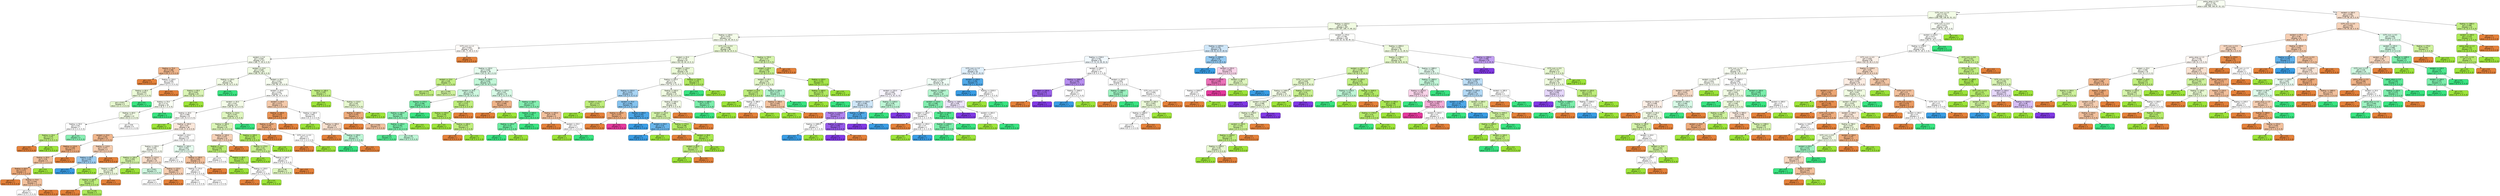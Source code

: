 digraph Tree {
node [shape=box, style="filled, rounded", color="black", fontname=helvetica] ;
edge [fontname=helvetica] ;
0 [label="police_value <= 0.5\ngini = 0.744\nsamples = 574\nvalue = [264, 306, 164, 87, 52, 12]", fillcolor="#f8fdf2"] ;
1 [label="CCTV_num <= 2.5\ngini = 0.755\nsamples = 473\nvalue = [189, 258, 138, 82, 52, 12]", fillcolor="#f3fce6"] ;
0 -> 1 [labeldistance=2.5, labelangle=45, headlabel="True"] ;
2 [label="floating <= 1015.0\ngini = 0.769\nsamples = 367\nvalue = [133, 197, 109, 77, 49, 12]", fillcolor="#f1fbe2"] ;
1 -> 2 ;
3 [label="floating <= 235.0\ngini = 0.679\nsamples = 211\nvalue = [111, 135, 65, 19, 0, 1]", fillcolor="#f4fce9"] ;
2 -> 3 ;
4 [label="CCTV_num <= 1.5\ngini = 0.643\nsamples = 123\nvalue = [81, 77, 30, 6, 0, 0]", fillcolor="#fefbf8"] ;
3 -> 4 ;
5 [label="resident <= 5.0\ngini = 0.649\nsamples = 117\nvalue = [68, 77, 30, 6, 0, 0]", fillcolor="#f7fdef"] ;
4 -> 5 ;
6 [label="floating <= 75.0\ngini = 0.498\nsamples = 10\nvalue = [10, 3, 2, 0, 0, 0]", fillcolor="#f0b68c"] ;
5 -> 6 ;
7 [label="gini = 0.0\nsamples = 4\nvalue = [7, 0, 0, 0, 0, 0]", fillcolor="#e58139"] ;
6 -> 7 ;
8 [label="floating <= 100.0\ngini = 0.656\nsamples = 6\nvalue = [3, 3, 2, 0, 0, 0]", fillcolor="#ffffff"] ;
6 -> 8 ;
9 [label="floating <= 85.0\ngini = 0.653\nsamples = 5\nvalue = [2, 3, 2, 0, 0, 0]", fillcolor="#ebfad7"] ;
8 -> 9 ;
10 [label="gini = 0.611\nsamples = 4\nvalue = [2, 3, 1, 0, 0, 0]", fillcolor="#e6f8ce"] ;
9 -> 10 ;
11 [label="gini = 0.0\nsamples = 1\nvalue = [0, 0, 1, 0, 0, 0]", fillcolor="#39e581"] ;
9 -> 11 ;
12 [label="gini = 0.0\nsamples = 1\nvalue = [1, 0, 0, 0, 0, 0]", fillcolor="#e58139"] ;
8 -> 12 ;
13 [label="resident <= 15.0\ngini = 0.649\nsamples = 107\nvalue = [58, 74, 28, 6, 0, 0]", fillcolor="#f0fbe2"] ;
5 -> 13 ;
14 [label="floating <= 150.0\ngini = 0.66\nsamples = 25\nvalue = [6, 16, 13, 2, 0, 0]", fillcolor="#f3fce6"] ;
13 -> 14 ;
15 [label="floating <= 85.0\ngini = 0.641\nsamples = 22\nvalue = [6, 16, 7, 2, 0, 0]", fillcolor="#daf5b5"] ;
14 -> 15 ;
16 [label="floating <= 75.0\ngini = 0.711\nsamples = 16\nvalue = [6, 8, 7, 2, 0, 0]", fillcolor="#f9fdf3"] ;
15 -> 16 ;
17 [label="floating <= 65.0\ngini = 0.7\nsamples = 13\nvalue = [6, 8, 4, 2, 0, 0]", fillcolor="#f1fbe3"] ;
16 -> 17 ;
18 [label="floating <= 50.0\ngini = 0.64\nsamples = 7\nvalue = [2, 4, 4, 0, 0, 0]", fillcolor="#ffffff"] ;
17 -> 18 ;
19 [label="floating <= 35.0\ngini = 0.375\nsamples = 2\nvalue = [1, 3, 0, 0, 0, 0]", fillcolor="#beee7b"] ;
18 -> 19 ;
20 [label="gini = 0.0\nsamples = 1\nvalue = [1, 0, 0, 0, 0, 0]", fillcolor="#e58139"] ;
19 -> 20 ;
21 [label="gini = 0.0\nsamples = 1\nvalue = [0, 3, 0, 0, 0, 0]", fillcolor="#9de539"] ;
19 -> 21 ;
22 [label="gini = 0.5\nsamples = 5\nvalue = [1, 1, 4, 0, 0, 0]", fillcolor="#88efb3"] ;
18 -> 22 ;
23 [label="gini = 0.64\nsamples = 6\nvalue = [4, 4, 0, 2, 0, 0]", fillcolor="#ffffff"] ;
17 -> 23 ;
24 [label="gini = 0.0\nsamples = 3\nvalue = [0, 0, 3, 0, 0, 0]", fillcolor="#39e581"] ;
16 -> 24 ;
25 [label="gini = 0.0\nsamples = 6\nvalue = [0, 8, 0, 0, 0, 0]", fillcolor="#9de539"] ;
15 -> 25 ;
26 [label="gini = 0.0\nsamples = 3\nvalue = [0, 0, 6, 0, 0, 0]", fillcolor="#39e581"] ;
14 -> 26 ;
27 [label="resident <= 65.0\ngini = 0.621\nsamples = 82\nvalue = [52, 58, 15, 4, 0, 0]", fillcolor="#f7fdf0"] ;
13 -> 27 ;
28 [label="resident <= 45.0\ngini = 0.631\nsamples = 75\nvalue = [49, 50, 15, 4, 0, 0]", fillcolor="#fefffc"] ;
27 -> 28 ;
29 [label="resident <= 35.0\ngini = 0.63\nsamples = 63\nvalue = [38, 45, 12, 4, 0, 0]", fillcolor="#f4fce8"] ;
28 -> 29 ;
30 [label="floating <= 40.0\ngini = 0.666\nsamples = 41\nvalue = [24, 23, 9, 4, 0, 0]", fillcolor="#fefcfa"] ;
29 -> 30 ;
31 [label="gini = 0.0\nsamples = 3\nvalue = [0, 6, 0, 0, 0, 0]", fillcolor="#9de539"] ;
30 -> 31 ;
32 [label="floating <= 155.0\ngini = 0.67\nsamples = 38\nvalue = [24, 17, 9, 4, 0, 0]", fillcolor="#fae7da"] ;
30 -> 32 ;
33 [label="resident <= 25.0\ngini = 0.541\nsamples = 11\nvalue = [9, 2, 1, 2, 0, 0]", fillcolor="#f0b68c"] ;
32 -> 33 ;
34 [label="floating <= 115.0\ngini = 0.449\nsamples = 7\nvalue = [5, 1, 1, 0, 0, 0]", fillcolor="#eeab7b"] ;
33 -> 34 ;
35 [label="floating <= 95.0\ngini = 0.56\nsamples = 5\nvalue = [3, 1, 1, 0, 0, 0]", fillcolor="#f2c09c"] ;
34 -> 35 ;
36 [label="floating <= 65.0\ngini = 0.375\nsamples = 4\nvalue = [3, 0, 1, 0, 0, 0]", fillcolor="#eeab7b"] ;
35 -> 36 ;
37 [label="gini = 0.0\nsamples = 1\nvalue = [1, 0, 0, 0, 0, 0]", fillcolor="#e58139"] ;
36 -> 37 ;
38 [label="floating <= 75.0\ngini = 0.444\nsamples = 3\nvalue = [2, 0, 1, 0, 0, 0]", fillcolor="#f2c09c"] ;
36 -> 38 ;
39 [label="gini = 0.5\nsamples = 2\nvalue = [1, 0, 1, 0, 0, 0]", fillcolor="#ffffff"] ;
38 -> 39 ;
40 [label="gini = 0.0\nsamples = 1\nvalue = [1, 0, 0, 0, 0, 0]", fillcolor="#e58139"] ;
38 -> 40 ;
41 [label="gini = 0.0\nsamples = 1\nvalue = [0, 1, 0, 0, 0, 0]", fillcolor="#9de539"] ;
35 -> 41 ;
42 [label="gini = 0.0\nsamples = 2\nvalue = [2, 0, 0, 0, 0, 0]", fillcolor="#e58139"] ;
34 -> 42 ;
43 [label="floating <= 110.0\ngini = 0.571\nsamples = 4\nvalue = [4, 1, 0, 2, 0, 0]", fillcolor="#f5cdb0"] ;
33 -> 43 ;
44 [label="floating <= 85.0\ngini = 0.444\nsamples = 2\nvalue = [0, 1, 0, 2, 0, 0]", fillcolor="#9ccef2"] ;
43 -> 44 ;
45 [label="gini = 0.0\nsamples = 1\nvalue = [0, 0, 0, 2, 0, 0]", fillcolor="#399de5"] ;
44 -> 45 ;
46 [label="gini = 0.0\nsamples = 1\nvalue = [0, 1, 0, 0, 0, 0]", fillcolor="#9de539"] ;
44 -> 46 ;
47 [label="gini = 0.0\nsamples = 2\nvalue = [4, 0, 0, 0, 0, 0]", fillcolor="#e58139"] ;
43 -> 47 ;
48 [label="resident <= 25.0\ngini = 0.676\nsamples = 27\nvalue = [15, 15, 8, 2, 0, 0]", fillcolor="#ffffff"] ;
32 -> 48 ;
49 [label="floating <= 205.0\ngini = 0.645\nsamples = 17\nvalue = [11, 12, 3, 2, 0, 0]", fillcolor="#f9fdf3"] ;
48 -> 49 ;
50 [label="floating <= 195.0\ngini = 0.459\nsamples = 7\nvalue = [5, 9, 0, 0, 0, 0]", fillcolor="#d3f3a7"] ;
49 -> 50 ;
51 [label="floating <= 180.0\ngini = 0.496\nsamples = 6\nvalue = [5, 6, 0, 0, 0, 0]", fillcolor="#effbde"] ;
50 -> 51 ;
52 [label="floating <= 165.0\ngini = 0.375\nsamples = 4\nvalue = [2, 6, 0, 0, 0, 0]", fillcolor="#beee7b"] ;
51 -> 52 ;
53 [label="gini = 0.0\nsamples = 1\nvalue = [1, 0, 0, 0, 0, 0]", fillcolor="#e58139"] ;
52 -> 53 ;
54 [label="gini = 0.245\nsamples = 3\nvalue = [1, 6, 0, 0, 0, 0]", fillcolor="#ade95a"] ;
52 -> 54 ;
55 [label="gini = 0.0\nsamples = 2\nvalue = [3, 0, 0, 0, 0, 0]", fillcolor="#e58139"] ;
51 -> 55 ;
56 [label="gini = 0.0\nsamples = 1\nvalue = [0, 3, 0, 0, 0, 0]", fillcolor="#9de539"] ;
50 -> 56 ;
57 [label="floating <= 215.0\ngini = 0.704\nsamples = 10\nvalue = [6, 3, 3, 2, 0, 0]", fillcolor="#f8ddc9"] ;
49 -> 57 ;
58 [label="gini = 0.611\nsamples = 5\nvalue = [1, 0, 3, 2, 0, 0]", fillcolor="#cef8e0"] ;
57 -> 58 ;
59 [label="floating <= 225.0\ngini = 0.469\nsamples = 5\nvalue = [5, 3, 0, 0, 0, 0]", fillcolor="#f5cdb0"] ;
57 -> 59 ;
60 [label="gini = 0.5\nsamples = 3\nvalue = [3, 3, 0, 0, 0, 0]", fillcolor="#ffffff"] ;
59 -> 60 ;
61 [label="gini = 0.0\nsamples = 2\nvalue = [2, 0, 0, 0, 0, 0]", fillcolor="#e58139"] ;
59 -> 61 ;
62 [label="floating <= 165.0\ngini = 0.653\nsamples = 10\nvalue = [4, 3, 5, 0, 0, 0]", fillcolor="#e6fcef"] ;
48 -> 62 ;
63 [label="gini = 0.5\nsamples = 4\nvalue = [0, 3, 3, 0, 0, 0]", fillcolor="#ffffff"] ;
62 -> 63 ;
64 [label="floating <= 190.0\ngini = 0.444\nsamples = 6\nvalue = [4, 0, 2, 0, 0, 0]", fillcolor="#f2c09c"] ;
62 -> 64 ;
65 [label="floating <= 175.0\ngini = 0.5\nsamples = 4\nvalue = [2, 0, 2, 0, 0, 0]", fillcolor="#ffffff"] ;
64 -> 65 ;
66 [label="gini = 0.5\nsamples = 2\nvalue = [1, 0, 1, 0, 0, 0]", fillcolor="#ffffff"] ;
65 -> 66 ;
67 [label="gini = 0.5\nsamples = 2\nvalue = [1, 0, 1, 0, 0, 0]", fillcolor="#ffffff"] ;
65 -> 67 ;
68 [label="gini = 0.0\nsamples = 2\nvalue = [2, 0, 0, 0, 0, 0]", fillcolor="#e58139"] ;
64 -> 68 ;
69 [label="floating <= 215.0\ngini = 0.547\nsamples = 22\nvalue = [14, 22, 3, 0, 0, 0]", fillcolor="#e0f7c0"] ;
29 -> 69 ;
70 [label="floating <= 165.0\ngini = 0.475\nsamples = 20\nvalue = [14, 22, 0, 0, 0, 0]", fillcolor="#dbf6b7"] ;
69 -> 70 ;
71 [label="floating <= 155.0\ngini = 0.475\nsamples = 10\nvalue = [11, 7, 0, 0, 0, 0]", fillcolor="#f6d1b7"] ;
70 -> 71 ;
72 [label="floating <= 70.0\ngini = 0.346\nsamples = 6\nvalue = [2, 7, 0, 0, 0, 0]", fillcolor="#b9ec72"] ;
71 -> 72 ;
73 [label="gini = 0.5\nsamples = 2\nvalue = [1, 1, 0, 0, 0, 0]", fillcolor="#ffffff"] ;
72 -> 73 ;
74 [label="floating <= 95.0\ngini = 0.245\nsamples = 4\nvalue = [1, 6, 0, 0, 0, 0]", fillcolor="#ade95a"] ;
72 -> 74 ;
75 [label="gini = 0.0\nsamples = 2\nvalue = [0, 5, 0, 0, 0, 0]", fillcolor="#9de539"] ;
74 -> 75 ;
76 [label="floating <= 130.0\ngini = 0.5\nsamples = 2\nvalue = [1, 1, 0, 0, 0, 0]", fillcolor="#ffffff"] ;
74 -> 76 ;
77 [label="gini = 0.0\nsamples = 1\nvalue = [1, 0, 0, 0, 0, 0]", fillcolor="#e58139"] ;
76 -> 77 ;
78 [label="gini = 0.0\nsamples = 1\nvalue = [0, 1, 0, 0, 0, 0]", fillcolor="#9de539"] ;
76 -> 78 ;
79 [label="gini = 0.0\nsamples = 4\nvalue = [9, 0, 0, 0, 0, 0]", fillcolor="#e58139"] ;
71 -> 79 ;
80 [label="floating <= 195.0\ngini = 0.278\nsamples = 10\nvalue = [3, 15, 0, 0, 0, 0]", fillcolor="#b1ea61"] ;
70 -> 80 ;
81 [label="floating <= 175.0\ngini = 0.42\nsamples = 6\nvalue = [3, 7, 0, 0, 0, 0]", fillcolor="#c7f08e"] ;
80 -> 81 ;
82 [label="gini = 0.0\nsamples = 2\nvalue = [0, 4, 0, 0, 0, 0]", fillcolor="#9de539"] ;
81 -> 82 ;
83 [label="floating <= 185.0\ngini = 0.5\nsamples = 4\nvalue = [3, 3, 0, 0, 0, 0]", fillcolor="#ffffff"] ;
81 -> 83 ;
84 [label="gini = 0.48\nsamples = 3\nvalue = [2, 3, 0, 0, 0, 0]", fillcolor="#def6bd"] ;
83 -> 84 ;
85 [label="gini = 0.0\nsamples = 1\nvalue = [1, 0, 0, 0, 0, 0]", fillcolor="#e58139"] ;
83 -> 85 ;
86 [label="gini = 0.0\nsamples = 4\nvalue = [0, 8, 0, 0, 0, 0]", fillcolor="#9de539"] ;
80 -> 86 ;
87 [label="gini = 0.0\nsamples = 2\nvalue = [0, 0, 3, 0, 0, 0]", fillcolor="#39e581"] ;
69 -> 87 ;
88 [label="resident <= 55.0\ngini = 0.571\nsamples = 12\nvalue = [11, 5, 3, 0, 0, 0]", fillcolor="#f4c9aa"] ;
28 -> 88 ;
89 [label="floating <= 165.0\ngini = 0.219\nsamples = 6\nvalue = [7, 1, 0, 0, 0, 0]", fillcolor="#e99355"] ;
88 -> 89 ;
90 [label="floating <= 110.0\ngini = 0.375\nsamples = 3\nvalue = [3, 1, 0, 0, 0, 0]", fillcolor="#eeab7b"] ;
89 -> 90 ;
91 [label="gini = 0.0\nsamples = 1\nvalue = [2, 0, 0, 0, 0, 0]", fillcolor="#e58139"] ;
90 -> 91 ;
92 [label="CCTV_num <= 0.5\ngini = 0.5\nsamples = 2\nvalue = [1, 1, 0, 0, 0, 0]", fillcolor="#ffffff"] ;
90 -> 92 ;
93 [label="gini = 0.0\nsamples = 1\nvalue = [1, 0, 0, 0, 0, 0]", fillcolor="#e58139"] ;
92 -> 93 ;
94 [label="gini = 0.0\nsamples = 1\nvalue = [0, 1, 0, 0, 0, 0]", fillcolor="#9de539"] ;
92 -> 94 ;
95 [label="gini = 0.0\nsamples = 3\nvalue = [4, 0, 0, 0, 0, 0]", fillcolor="#e58139"] ;
89 -> 95 ;
96 [label="floating <= 160.0\ngini = 0.661\nsamples = 6\nvalue = [4, 4, 3, 0, 0, 0]", fillcolor="#ffffff"] ;
88 -> 96 ;
97 [label="gini = 0.0\nsamples = 2\nvalue = [0, 4, 0, 0, 0, 0]", fillcolor="#9de539"] ;
96 -> 97 ;
98 [label="floating <= 185.0\ngini = 0.49\nsamples = 4\nvalue = [4, 0, 3, 0, 0, 0]", fillcolor="#f8e0ce"] ;
96 -> 98 ;
99 [label="gini = 0.0\nsamples = 1\nvalue = [2, 0, 0, 0, 0, 0]", fillcolor="#e58139"] ;
98 -> 99 ;
100 [label="floating <= 205.0\ngini = 0.48\nsamples = 3\nvalue = [2, 0, 3, 0, 0, 0]", fillcolor="#bdf6d5"] ;
98 -> 100 ;
101 [label="gini = 0.0\nsamples = 2\nvalue = [0, 0, 3, 0, 0, 0]", fillcolor="#39e581"] ;
100 -> 101 ;
102 [label="gini = 0.0\nsamples = 1\nvalue = [2, 0, 0, 0, 0, 0]", fillcolor="#e58139"] ;
100 -> 102 ;
103 [label="floating <= 185.0\ngini = 0.397\nsamples = 7\nvalue = [3, 8, 0, 0, 0, 0]", fillcolor="#c2ef83"] ;
27 -> 103 ;
104 [label="gini = 0.0\nsamples = 2\nvalue = [0, 4, 0, 0, 0, 0]", fillcolor="#9de539"] ;
103 -> 104 ;
105 [label="floating <= 210.0\ngini = 0.49\nsamples = 5\nvalue = [3, 4, 0, 0, 0, 0]", fillcolor="#e6f8ce"] ;
103 -> 105 ;
106 [label="floating <= 195.0\ngini = 0.375\nsamples = 3\nvalue = [3, 1, 0, 0, 0, 0]", fillcolor="#eeab7b"] ;
105 -> 106 ;
107 [label="gini = 0.0\nsamples = 1\nvalue = [1, 0, 0, 0, 0, 0]", fillcolor="#e58139"] ;
106 -> 107 ;
108 [label="gini = 0.444\nsamples = 2\nvalue = [2, 1, 0, 0, 0, 0]", fillcolor="#f2c09c"] ;
106 -> 108 ;
109 [label="gini = 0.0\nsamples = 2\nvalue = [0, 3, 0, 0, 0, 0]", fillcolor="#9de539"] ;
105 -> 109 ;
110 [label="gini = 0.0\nsamples = 6\nvalue = [13, 0, 0, 0, 0, 0]", fillcolor="#e58139"] ;
4 -> 110 ;
111 [label="CCTV_num <= 0.5\ngini = 0.698\nsamples = 88\nvalue = [30, 58, 35, 13, 0, 1]", fillcolor="#e9f9d2"] ;
3 -> 111 ;
112 [label="resident <= 55.0\ngini = 0.719\nsamples = 67\nvalue = [22, 40, 30, 13, 0, 1]", fillcolor="#f2fce5"] ;
111 -> 112 ;
113 [label="floating <= 245.0\ngini = 0.649\nsamples = 38\nvalue = [10, 21, 26, 2, 0, 0]", fillcolor="#e5fcee"] ;
112 -> 113 ;
114 [label="resident <= 15.0\ngini = 0.46\nsamples = 6\nvalue = [0, 7, 1, 2, 0, 0]", fillcolor="#c2ef83"] ;
113 -> 114 ;
115 [label="gini = 0.375\nsamples = 2\nvalue = [0, 3, 1, 0, 0, 0]", fillcolor="#beee7b"] ;
114 -> 115 ;
116 [label="gini = 0.444\nsamples = 4\nvalue = [0, 4, 0, 2, 0, 0]", fillcolor="#cef29c"] ;
114 -> 116 ;
117 [label="floating <= 295.0\ngini = 0.616\nsamples = 32\nvalue = [10, 14, 25, 0, 0, 0]", fillcolor="#c1f7d7"] ;
113 -> 117 ;
118 [label="resident <= 25.0\ngini = 0.556\nsamples = 17\nvalue = [2, 10, 14, 0, 0, 0]", fillcolor="#cef8e0"] ;
117 -> 118 ;
119 [label="floating <= 275.0\ngini = 0.346\nsamples = 11\nvalue = [0, 4, 14, 0, 0, 0]", fillcolor="#72eca5"] ;
118 -> 119 ;
120 [label="floating <= 265.0\ngini = 0.408\nsamples = 8\nvalue = [0, 4, 10, 0, 0, 0]", fillcolor="#88efb3"] ;
119 -> 120 ;
121 [label="floating <= 255.0\ngini = 0.355\nsamples = 7\nvalue = [0, 3, 10, 0, 0, 0]", fillcolor="#74eda7"] ;
120 -> 121 ;
122 [label="gini = 0.219\nsamples = 4\nvalue = [0, 1, 7, 0, 0, 0]", fillcolor="#55e993"] ;
121 -> 122 ;
123 [label="gini = 0.48\nsamples = 3\nvalue = [0, 2, 3, 0, 0, 0]", fillcolor="#bdf6d5"] ;
121 -> 123 ;
124 [label="gini = 0.0\nsamples = 1\nvalue = [0, 1, 0, 0, 0, 0]", fillcolor="#9de539"] ;
120 -> 124 ;
125 [label="gini = 0.0\nsamples = 3\nvalue = [0, 0, 4, 0, 0, 0]", fillcolor="#39e581"] ;
119 -> 125 ;
126 [label="resident <= 45.0\ngini = 0.375\nsamples = 6\nvalue = [2, 6, 0, 0, 0, 0]", fillcolor="#beee7b"] ;
118 -> 126 ;
127 [label="floating <= 255.0\ngini = 0.245\nsamples = 5\nvalue = [1, 6, 0, 0, 0, 0]", fillcolor="#ade95a"] ;
126 -> 127 ;
128 [label="gini = 0.0\nsamples = 2\nvalue = [0, 3, 0, 0, 0, 0]", fillcolor="#9de539"] ;
127 -> 128 ;
129 [label="floating <= 265.0\ngini = 0.375\nsamples = 3\nvalue = [1, 3, 0, 0, 0, 0]", fillcolor="#beee7b"] ;
127 -> 129 ;
130 [label="gini = 0.0\nsamples = 1\nvalue = [1, 0, 0, 0, 0, 0]", fillcolor="#e58139"] ;
129 -> 130 ;
131 [label="gini = 0.0\nsamples = 2\nvalue = [0, 3, 0, 0, 0, 0]", fillcolor="#9de539"] ;
129 -> 131 ;
132 [label="gini = 0.0\nsamples = 1\nvalue = [1, 0, 0, 0, 0, 0]", fillcolor="#e58139"] ;
126 -> 132 ;
133 [label="floating <= 320.0\ngini = 0.62\nsamples = 15\nvalue = [8, 4, 11, 0, 0, 0]", fillcolor="#d7fae6"] ;
117 -> 133 ;
134 [label="resident <= 40.0\ngini = 0.408\nsamples = 4\nvalue = [5, 2, 0, 0, 0, 0]", fillcolor="#efb388"] ;
133 -> 134 ;
135 [label="gini = 0.0\nsamples = 3\nvalue = [5, 0, 0, 0, 0, 0]", fillcolor="#e58139"] ;
134 -> 135 ;
136 [label="gini = 0.0\nsamples = 1\nvalue = [0, 2, 0, 0, 0, 0]", fillcolor="#9de539"] ;
134 -> 136 ;
137 [label="floating <= 360.0\ngini = 0.477\nsamples = 11\nvalue = [3, 2, 11, 0, 0, 0]", fillcolor="#85efb1"] ;
133 -> 137 ;
138 [label="floating <= 345.0\ngini = 0.165\nsamples = 7\nvalue = [0, 1, 10, 0, 0, 0]", fillcolor="#4de88e"] ;
137 -> 138 ;
139 [label="floating <= 335.0\ngini = 0.32\nsamples = 4\nvalue = [0, 1, 4, 0, 0, 0]", fillcolor="#6aeca0"] ;
138 -> 139 ;
140 [label="gini = 0.0\nsamples = 3\nvalue = [0, 0, 4, 0, 0, 0]", fillcolor="#39e581"] ;
139 -> 140 ;
141 [label="gini = 0.0\nsamples = 1\nvalue = [0, 1, 0, 0, 0, 0]", fillcolor="#9de539"] ;
139 -> 141 ;
142 [label="gini = 0.0\nsamples = 3\nvalue = [0, 0, 6, 0, 0, 0]", fillcolor="#39e581"] ;
138 -> 142 ;
143 [label="floating <= 455.0\ngini = 0.56\nsamples = 4\nvalue = [3, 1, 1, 0, 0, 0]", fillcolor="#f2c09c"] ;
137 -> 143 ;
144 [label="gini = 0.0\nsamples = 2\nvalue = [3, 0, 0, 0, 0, 0]", fillcolor="#e58139"] ;
143 -> 144 ;
145 [label="resident <= 35.0\ngini = 0.5\nsamples = 2\nvalue = [0, 1, 1, 0, 0, 0]", fillcolor="#ffffff"] ;
143 -> 145 ;
146 [label="gini = 0.0\nsamples = 1\nvalue = [0, 1, 0, 0, 0, 0]", fillcolor="#9de539"] ;
145 -> 146 ;
147 [label="gini = 0.0\nsamples = 1\nvalue = [0, 0, 1, 0, 0, 0]", fillcolor="#39e581"] ;
145 -> 147 ;
148 [label="resident <= 155.0\ngini = 0.709\nsamples = 29\nvalue = [12, 19, 4, 11, 0, 1]", fillcolor="#ebfad7"] ;
112 -> 148 ;
149 [label="floating <= 345.0\ngini = 0.72\nsamples = 26\nvalue = [12, 14, 3, 11, 0, 1]", fillcolor="#f8fdf1"] ;
148 -> 149 ;
150 [label="floating <= 255.0\ngini = 0.615\nsamples = 12\nvalue = [4, 4, 0, 11, 0, 1]", fillcolor="#a8d4f4"] ;
149 -> 150 ;
151 [label="resident <= 75.0\ngini = 0.375\nsamples = 3\nvalue = [1, 3, 0, 0, 0, 0]", fillcolor="#beee7b"] ;
150 -> 151 ;
152 [label="gini = 0.0\nsamples = 2\nvalue = [0, 3, 0, 0, 0, 0]", fillcolor="#9de539"] ;
151 -> 152 ;
153 [label="gini = 0.0\nsamples = 1\nvalue = [1, 0, 0, 0, 0, 0]", fillcolor="#e58139"] ;
151 -> 153 ;
154 [label="resident <= 75.0\ngini = 0.484\nsamples = 9\nvalue = [3, 1, 0, 11, 0, 1]", fillcolor="#85c3ef"] ;
150 -> 154 ;
155 [label="floating <= 295.0\ngini = 0.375\nsamples = 3\nvalue = [3, 0, 0, 0, 0, 1]", fillcolor="#eeab7b"] ;
154 -> 155 ;
156 [label="gini = 0.0\nsamples = 2\nvalue = [3, 0, 0, 0, 0, 0]", fillcolor="#e58139"] ;
155 -> 156 ;
157 [label="gini = 0.0\nsamples = 1\nvalue = [0, 0, 0, 0, 0, 1]", fillcolor="#e5399d"] ;
155 -> 157 ;
158 [label="floating <= 295.0\ngini = 0.153\nsamples = 6\nvalue = [0, 1, 0, 11, 0, 0]", fillcolor="#4ba6e7"] ;
154 -> 158 ;
159 [label="gini = 0.0\nsamples = 3\nvalue = [0, 0, 0, 7, 0, 0]", fillcolor="#399de5"] ;
158 -> 159 ;
160 [label="resident <= 95.0\ngini = 0.32\nsamples = 3\nvalue = [0, 1, 0, 4, 0, 0]", fillcolor="#6ab6ec"] ;
158 -> 160 ;
161 [label="gini = 0.0\nsamples = 2\nvalue = [0, 0, 0, 4, 0, 0]", fillcolor="#399de5"] ;
160 -> 161 ;
162 [label="gini = 0.0\nsamples = 1\nvalue = [0, 1, 0, 0, 0, 0]", fillcolor="#9de539"] ;
160 -> 162 ;
163 [label="floating <= 645.0\ngini = 0.608\nsamples = 14\nvalue = [8, 10, 3, 0, 0, 0]", fillcolor="#f0fbe1"] ;
149 -> 163 ;
164 [label="floating <= 630.0\ngini = 0.498\nsamples = 11\nvalue = [8, 9, 0, 0, 0, 0]", fillcolor="#f4fce9"] ;
163 -> 164 ;
165 [label="resident <= 115.0\ngini = 0.459\nsamples = 10\nvalue = [5, 9, 0, 0, 0, 0]", fillcolor="#d3f3a7"] ;
164 -> 165 ;
166 [label="floating <= 370.0\ngini = 0.298\nsamples = 8\nvalue = [2, 9, 0, 0, 0, 0]", fillcolor="#b3eb65"] ;
165 -> 166 ;
167 [label="gini = 0.0\nsamples = 1\nvalue = [1, 0, 0, 0, 0, 0]", fillcolor="#e58139"] ;
166 -> 167 ;
168 [label="resident <= 95.0\ngini = 0.18\nsamples = 7\nvalue = [1, 9, 0, 0, 0, 0]", fillcolor="#a8e84f"] ;
166 -> 168 ;
169 [label="resident <= 85.0\ngini = 0.375\nsamples = 4\nvalue = [1, 3, 0, 0, 0, 0]", fillcolor="#beee7b"] ;
168 -> 169 ;
170 [label="gini = 0.0\nsamples = 3\nvalue = [0, 3, 0, 0, 0, 0]", fillcolor="#9de539"] ;
169 -> 170 ;
171 [label="gini = 0.0\nsamples = 1\nvalue = [1, 0, 0, 0, 0, 0]", fillcolor="#e58139"] ;
169 -> 171 ;
172 [label="gini = 0.0\nsamples = 3\nvalue = [0, 6, 0, 0, 0, 0]", fillcolor="#9de539"] ;
168 -> 172 ;
173 [label="gini = 0.0\nsamples = 2\nvalue = [3, 0, 0, 0, 0, 0]", fillcolor="#e58139"] ;
165 -> 173 ;
174 [label="gini = 0.0\nsamples = 1\nvalue = [3, 0, 0, 0, 0, 0]", fillcolor="#e58139"] ;
164 -> 174 ;
175 [label="floating <= 685.0\ngini = 0.375\nsamples = 3\nvalue = [0, 1, 3, 0, 0, 0]", fillcolor="#7beeab"] ;
163 -> 175 ;
176 [label="gini = 0.0\nsamples = 2\nvalue = [0, 0, 3, 0, 0, 0]", fillcolor="#39e581"] ;
175 -> 176 ;
177 [label="gini = 0.0\nsamples = 1\nvalue = [0, 1, 0, 0, 0, 0]", fillcolor="#9de539"] ;
175 -> 177 ;
178 [label="floating <= 710.0\ngini = 0.278\nsamples = 3\nvalue = [0, 5, 1, 0, 0, 0]", fillcolor="#b1ea61"] ;
148 -> 178 ;
179 [label="gini = 0.0\nsamples = 1\nvalue = [0, 0, 1, 0, 0, 0]", fillcolor="#39e581"] ;
178 -> 179 ;
180 [label="gini = 0.0\nsamples = 2\nvalue = [0, 5, 0, 0, 0, 0]", fillcolor="#9de539"] ;
178 -> 180 ;
181 [label="floating <= 725.0\ngini = 0.57\nsamples = 21\nvalue = [8, 18, 5, 0, 0, 0]", fillcolor="#d4f4a9"] ;
111 -> 181 ;
182 [label="resident <= 65.0\ngini = 0.499\nsamples = 20\nvalue = [4, 18, 5, 0, 0, 0]", fillcolor="#c5f08a"] ;
181 -> 182 ;
183 [label="resident <= 45.0\ngini = 0.64\nsamples = 11\nvalue = [4, 7, 4, 0, 0, 0]", fillcolor="#e4f8c9"] ;
182 -> 183 ;
184 [label="resident <= 25.0\ngini = 0.375\nsamples = 5\nvalue = [2, 6, 0, 0, 0, 0]", fillcolor="#beee7b"] ;
183 -> 184 ;
185 [label="gini = 0.0\nsamples = 2\nvalue = [0, 4, 0, 0, 0, 0]", fillcolor="#9de539"] ;
184 -> 185 ;
186 [label="floating <= 380.0\ngini = 0.5\nsamples = 3\nvalue = [2, 2, 0, 0, 0, 0]", fillcolor="#ffffff"] ;
184 -> 186 ;
187 [label="gini = 0.0\nsamples = 2\nvalue = [2, 0, 0, 0, 0, 0]", fillcolor="#e58139"] ;
186 -> 187 ;
188 [label="gini = 0.0\nsamples = 1\nvalue = [0, 2, 0, 0, 0, 0]", fillcolor="#9de539"] ;
186 -> 188 ;
189 [label="floating <= 350.0\ngini = 0.571\nsamples = 6\nvalue = [2, 1, 4, 0, 0, 0]", fillcolor="#b0f5cd"] ;
183 -> 189 ;
190 [label="floating <= 260.0\ngini = 0.444\nsamples = 3\nvalue = [2, 1, 0, 0, 0, 0]", fillcolor="#f2c09c"] ;
189 -> 190 ;
191 [label="gini = 0.0\nsamples = 1\nvalue = [0, 1, 0, 0, 0, 0]", fillcolor="#9de539"] ;
190 -> 191 ;
192 [label="gini = 0.0\nsamples = 2\nvalue = [2, 0, 0, 0, 0, 0]", fillcolor="#e58139"] ;
190 -> 192 ;
193 [label="gini = 0.0\nsamples = 3\nvalue = [0, 0, 4, 0, 0, 0]", fillcolor="#39e581"] ;
189 -> 193 ;
194 [label="floating <= 535.0\ngini = 0.153\nsamples = 9\nvalue = [0, 11, 1, 0, 0, 0]", fillcolor="#a6e74b"] ;
182 -> 194 ;
195 [label="floating <= 465.0\ngini = 0.278\nsamples = 4\nvalue = [0, 5, 1, 0, 0, 0]", fillcolor="#b1ea61"] ;
194 -> 195 ;
196 [label="gini = 0.0\nsamples = 3\nvalue = [0, 5, 0, 0, 0, 0]", fillcolor="#9de539"] ;
195 -> 196 ;
197 [label="gini = 0.0\nsamples = 1\nvalue = [0, 0, 1, 0, 0, 0]", fillcolor="#39e581"] ;
195 -> 197 ;
198 [label="gini = 0.0\nsamples = 5\nvalue = [0, 6, 0, 0, 0, 0]", fillcolor="#9de539"] ;
194 -> 198 ;
199 [label="gini = 0.0\nsamples = 1\nvalue = [4, 0, 0, 0, 0, 0]", fillcolor="#e58139"] ;
181 -> 199 ;
200 [label="resident <= 275.0\ngini = 0.799\nsamples = 156\nvalue = [22, 62, 44, 58, 49, 11]", fillcolor="#fdfefb"] ;
2 -> 200 ;
201 [label="floating <= 1970.0\ngini = 0.755\nsamples = 78\nvalue = [8, 15, 23, 47, 20, 6]", fillcolor="#cee6f8"] ;
200 -> 201 ;
202 [label="floating <= 1740.0\ngini = 0.762\nsamples = 59\nvalue = [7, 11, 23, 28, 20, 0]", fillcolor="#f0f8fd"] ;
201 -> 202 ;
203 [label="CCTV_num <= 1.0\ngini = 0.721\nsamples = 45\nvalue = [2, 7, 19, 27, 15, 0]", fillcolor="#e0f0fb"] ;
202 -> 203 ;
204 [label="floating <= 1305.0\ngini = 0.737\nsamples = 36\nvalue = [2, 6, 18, 11, 15, 0]", fillcolor="#effdf5"] ;
203 -> 204 ;
205 [label="resident <= 225.0\ngini = 0.692\nsamples = 20\nvalue = [1, 1, 6, 10, 11, 0]", fillcolor="#f8f5fe"] ;
204 -> 205 ;
206 [label="resident <= 205.0\ngini = 0.582\nsamples = 13\nvalue = [1, 1, 0, 10, 7, 0]", fillcolor="#cee6f8"] ;
205 -> 206 ;
207 [label="floating <= 1155.0\ngini = 0.519\nsamples = 7\nvalue = [1, 1, 0, 1, 6, 0]", fillcolor="#b083ef"] ;
206 -> 207 ;
208 [label="floating <= 1085.0\ngini = 0.5\nsamples = 2\nvalue = [0, 1, 0, 1, 0, 0]", fillcolor="#ffffff"] ;
207 -> 208 ;
209 [label="gini = 0.0\nsamples = 1\nvalue = [0, 0, 0, 1, 0, 0]", fillcolor="#399de5"] ;
208 -> 209 ;
210 [label="gini = 0.0\nsamples = 1\nvalue = [0, 1, 0, 0, 0, 0]", fillcolor="#9de539"] ;
208 -> 210 ;
211 [label="floating <= 1225.0\ngini = 0.245\nsamples = 5\nvalue = [1, 0, 0, 0, 6, 0]", fillcolor="#965ae9"] ;
207 -> 211 ;
212 [label="gini = 0.0\nsamples = 4\nvalue = [0, 0, 0, 0, 6, 0]", fillcolor="#8139e5"] ;
211 -> 212 ;
213 [label="gini = 0.0\nsamples = 1\nvalue = [1, 0, 0, 0, 0, 0]", fillcolor="#e58139"] ;
211 -> 213 ;
214 [label="floating <= 1080.0\ngini = 0.18\nsamples = 6\nvalue = [0, 0, 0, 9, 1, 0]", fillcolor="#4fa8e8"] ;
206 -> 214 ;
215 [label="gini = 0.0\nsamples = 1\nvalue = [0, 0, 0, 0, 1, 0]", fillcolor="#8139e5"] ;
214 -> 215 ;
216 [label="gini = 0.0\nsamples = 5\nvalue = [0, 0, 0, 9, 0, 0]", fillcolor="#399de5"] ;
214 -> 216 ;
217 [label="floating <= 1245.0\ngini = 0.48\nsamples = 7\nvalue = [0, 0, 6, 0, 4, 0]", fillcolor="#bdf6d5"] ;
205 -> 217 ;
218 [label="gini = 0.0\nsamples = 4\nvalue = [0, 0, 6, 0, 0, 0]", fillcolor="#39e581"] ;
217 -> 218 ;
219 [label="gini = 0.0\nsamples = 3\nvalue = [0, 0, 0, 0, 4, 0]", fillcolor="#8139e5"] ;
217 -> 219 ;
220 [label="floating <= 1560.0\ngini = 0.647\nsamples = 16\nvalue = [1, 5, 12, 1, 4, 0]", fillcolor="#b2f5ce"] ;
204 -> 220 ;
221 [label="resident <= 210.0\ngini = 0.485\nsamples = 9\nvalue = [1, 2, 9, 1, 0, 0]", fillcolor="#81eeaf"] ;
220 -> 221 ;
222 [label="resident <= 145.0\ngini = 0.667\nsamples = 3\nvalue = [1, 1, 0, 1, 0, 0]", fillcolor="#ffffff"] ;
221 -> 222 ;
223 [label="gini = 0.0\nsamples = 1\nvalue = [1, 0, 0, 0, 0, 0]", fillcolor="#e58139"] ;
222 -> 223 ;
224 [label="resident <= 195.0\ngini = 0.5\nsamples = 2\nvalue = [0, 1, 0, 1, 0, 0]", fillcolor="#ffffff"] ;
222 -> 224 ;
225 [label="gini = 0.0\nsamples = 1\nvalue = [0, 1, 0, 0, 0, 0]", fillcolor="#9de539"] ;
224 -> 225 ;
226 [label="gini = 0.0\nsamples = 1\nvalue = [0, 0, 0, 1, 0, 0]", fillcolor="#399de5"] ;
224 -> 226 ;
227 [label="resident <= 235.0\ngini = 0.18\nsamples = 6\nvalue = [0, 1, 9, 0, 0, 0]", fillcolor="#4fe88f"] ;
221 -> 227 ;
228 [label="floating <= 1330.0\ngini = 0.375\nsamples = 3\nvalue = [0, 1, 3, 0, 0, 0]", fillcolor="#7beeab"] ;
227 -> 228 ;
229 [label="gini = 0.0\nsamples = 2\nvalue = [0, 0, 3, 0, 0, 0]", fillcolor="#39e581"] ;
228 -> 229 ;
230 [label="gini = 0.0\nsamples = 1\nvalue = [0, 1, 0, 0, 0, 0]", fillcolor="#9de539"] ;
228 -> 230 ;
231 [label="gini = 0.0\nsamples = 3\nvalue = [0, 0, 6, 0, 0, 0]", fillcolor="#39e581"] ;
227 -> 231 ;
232 [label="floating <= 1605.0\ngini = 0.66\nsamples = 7\nvalue = [0, 3, 3, 0, 4, 0]", fillcolor="#ede3fb"] ;
220 -> 232 ;
233 [label="gini = 0.0\nsamples = 3\nvalue = [0, 0, 0, 0, 4, 0]", fillcolor="#8139e5"] ;
232 -> 233 ;
234 [label="resident <= 265.0\ngini = 0.5\nsamples = 4\nvalue = [0, 3, 3, 0, 0, 0]", fillcolor="#ffffff"] ;
232 -> 234 ;
235 [label="gini = 0.0\nsamples = 2\nvalue = [0, 3, 0, 0, 0, 0]", fillcolor="#9de539"] ;
234 -> 235 ;
236 [label="gini = 0.0\nsamples = 2\nvalue = [0, 0, 3, 0, 0, 0]", fillcolor="#39e581"] ;
234 -> 236 ;
237 [label="resident <= 250.0\ngini = 0.204\nsamples = 9\nvalue = [0, 1, 1, 16, 0, 0]", fillcolor="#50a9e8"] ;
203 -> 237 ;
238 [label="gini = 0.0\nsamples = 7\nvalue = [0, 0, 0, 16, 0, 0]", fillcolor="#399de5"] ;
237 -> 238 ;
239 [label="floating <= 1535.0\ngini = 0.5\nsamples = 2\nvalue = [0, 1, 1, 0, 0, 0]", fillcolor="#ffffff"] ;
237 -> 239 ;
240 [label="gini = 0.0\nsamples = 1\nvalue = [0, 1, 0, 0, 0, 0]", fillcolor="#9de539"] ;
239 -> 240 ;
241 [label="gini = 0.0\nsamples = 1\nvalue = [0, 0, 1, 0, 0, 0]", fillcolor="#39e581"] ;
239 -> 241 ;
242 [label="resident <= 245.0\ngini = 0.77\nsamples = 14\nvalue = [5, 4, 4, 1, 5, 0]", fillcolor="#ffffff"] ;
202 -> 242 ;
243 [label="floating <= 1900.0\ngini = 0.562\nsamples = 5\nvalue = [1, 1, 0, 1, 5, 0]", fillcolor="#b78ef0"] ;
242 -> 243 ;
244 [label="resident <= 235.0\ngini = 0.278\nsamples = 3\nvalue = [1, 0, 0, 0, 5, 0]", fillcolor="#9a61ea"] ;
243 -> 244 ;
245 [label="gini = 0.0\nsamples = 1\nvalue = [1, 0, 0, 0, 0, 0]", fillcolor="#e58139"] ;
244 -> 245 ;
246 [label="gini = 0.0\nsamples = 2\nvalue = [0, 0, 0, 0, 5, 0]", fillcolor="#8139e5"] ;
244 -> 246 ;
247 [label="floating <= 1940.0\ngini = 0.5\nsamples = 2\nvalue = [0, 1, 0, 1, 0, 0]", fillcolor="#ffffff"] ;
243 -> 247 ;
248 [label="gini = 0.0\nsamples = 1\nvalue = [0, 0, 0, 1, 0, 0]", fillcolor="#399de5"] ;
247 -> 248 ;
249 [label="gini = 0.0\nsamples = 1\nvalue = [0, 1, 0, 0, 0, 0]", fillcolor="#9de539"] ;
247 -> 249 ;
250 [label="resident <= 255.0\ngini = 0.661\nsamples = 9\nvalue = [4, 3, 4, 0, 0, 0]", fillcolor="#ffffff"] ;
242 -> 250 ;
251 [label="floating <= 1880.0\ngini = 0.444\nsamples = 2\nvalue = [1, 0, 2, 0, 0, 0]", fillcolor="#9cf2c0"] ;
250 -> 251 ;
252 [label="gini = 0.0\nsamples = 1\nvalue = [1, 0, 0, 0, 0, 0]", fillcolor="#e58139"] ;
251 -> 252 ;
253 [label="gini = 0.0\nsamples = 1\nvalue = [0, 0, 2, 0, 0, 0]", fillcolor="#39e581"] ;
251 -> 253 ;
254 [label="CCTV_num <= 0.5\ngini = 0.656\nsamples = 7\nvalue = [3, 3, 2, 0, 0, 0]", fillcolor="#ffffff"] ;
250 -> 254 ;
255 [label="resident <= 265.0\ngini = 0.653\nsamples = 6\nvalue = [2, 3, 2, 0, 0, 0]", fillcolor="#ebfad7"] ;
254 -> 255 ;
256 [label="floating <= 1845.0\ngini = 0.667\nsamples = 5\nvalue = [2, 2, 2, 0, 0, 0]", fillcolor="#ffffff"] ;
255 -> 256 ;
257 [label="gini = 0.5\nsamples = 3\nvalue = [0, 2, 2, 0, 0, 0]", fillcolor="#ffffff"] ;
256 -> 257 ;
258 [label="gini = 0.0\nsamples = 2\nvalue = [2, 0, 0, 0, 0, 0]", fillcolor="#e58139"] ;
256 -> 258 ;
259 [label="gini = 0.0\nsamples = 1\nvalue = [0, 1, 0, 0, 0, 0]", fillcolor="#9de539"] ;
255 -> 259 ;
260 [label="gini = 0.0\nsamples = 1\nvalue = [1, 0, 0, 0, 0, 0]", fillcolor="#e58139"] ;
254 -> 260 ;
261 [label="floating <= 2000.0\ngini = 0.54\nsamples = 19\nvalue = [1, 4, 0, 19, 0, 6]", fillcolor="#94caf1"] ;
201 -> 261 ;
262 [label="gini = 0.0\nsamples = 10\nvalue = [0, 0, 0, 17, 0, 0]", fillcolor="#399de5"] ;
261 -> 262 ;
263 [label="resident <= 255.0\ngini = 0.663\nsamples = 9\nvalue = [1, 4, 0, 2, 0, 6]", fillcolor="#f9d3e9"] ;
261 -> 263 ;
264 [label="resident <= 240.0\ngini = 0.406\nsamples = 7\nvalue = [1, 1, 0, 0, 0, 6]", fillcolor="#ec72b9"] ;
263 -> 264 ;
265 [label="floating <= 2050.0\ngini = 0.5\nsamples = 2\nvalue = [1, 1, 0, 0, 0, 0]", fillcolor="#ffffff"] ;
264 -> 265 ;
266 [label="gini = 0.0\nsamples = 1\nvalue = [1, 0, 0, 0, 0, 0]", fillcolor="#e58139"] ;
265 -> 266 ;
267 [label="gini = 0.0\nsamples = 1\nvalue = [0, 1, 0, 0, 0, 0]", fillcolor="#9de539"] ;
265 -> 267 ;
268 [label="gini = 0.0\nsamples = 5\nvalue = [0, 0, 0, 0, 0, 6]", fillcolor="#e5399d"] ;
264 -> 268 ;
269 [label="resident <= 265.0\ngini = 0.48\nsamples = 2\nvalue = [0, 3, 0, 2, 0, 0]", fillcolor="#def6bd"] ;
263 -> 269 ;
270 [label="gini = 0.0\nsamples = 1\nvalue = [0, 3, 0, 0, 0, 0]", fillcolor="#9de539"] ;
269 -> 270 ;
271 [label="gini = 0.0\nsamples = 1\nvalue = [0, 0, 0, 2, 0, 0]", fillcolor="#399de5"] ;
269 -> 271 ;
272 [label="floating <= 1955.0\ngini = 0.762\nsamples = 78\nvalue = [14, 47, 21, 11, 29, 5]", fillcolor="#edfadb"] ;
200 -> 272 ;
273 [label="floating <= 1785.0\ngini = 0.745\nsamples = 59\nvalue = [13, 40, 18, 9, 10, 5]", fillcolor="#e3f8c6"] ;
272 -> 273 ;
274 [label="resident <= 325.0\ngini = 0.595\nsamples = 33\nvalue = [9, 34, 5, 0, 10, 0]", fillcolor="#cef29c"] ;
273 -> 274 ;
275 [label="CCTV_num <= 0.5\ngini = 0.628\nsamples = 18\nvalue = [7, 16, 0, 0, 10, 0]", fillcolor="#e5f8cb"] ;
274 -> 275 ;
276 [label="floating <= 1495.0\ngini = 0.662\nsamples = 13\nvalue = [7, 9, 0, 0, 7, 0]", fillcolor="#f3fce6"] ;
275 -> 276 ;
277 [label="gini = 0.0\nsamples = 4\nvalue = [0, 0, 0, 0, 5, 0]", fillcolor="#8139e5"] ;
276 -> 277 ;
278 [label="resident <= 310.0\ngini = 0.586\nsamples = 9\nvalue = [7, 9, 0, 0, 2, 0]", fillcolor="#edfadb"] ;
276 -> 278 ;
279 [label="floating <= 1750.0\ngini = 0.492\nsamples = 8\nvalue = [7, 9, 0, 0, 0, 0]", fillcolor="#e9f9d3"] ;
278 -> 279 ;
280 [label="resident <= 295.0\ngini = 0.426\nsamples = 7\nvalue = [4, 9, 0, 0, 0, 0]", fillcolor="#c9f191"] ;
279 -> 280 ;
281 [label="floating <= 1645.0\ngini = 0.375\nsamples = 6\nvalue = [3, 9, 0, 0, 0, 0]", fillcolor="#beee7b"] ;
280 -> 281 ;
282 [label="floating <= 1565.0\ngini = 0.49\nsamples = 3\nvalue = [3, 4, 0, 0, 0, 0]", fillcolor="#e6f8ce"] ;
281 -> 282 ;
283 [label="gini = 0.0\nsamples = 2\nvalue = [0, 4, 0, 0, 0, 0]", fillcolor="#9de539"] ;
282 -> 283 ;
284 [label="gini = 0.0\nsamples = 1\nvalue = [3, 0, 0, 0, 0, 0]", fillcolor="#e58139"] ;
282 -> 284 ;
285 [label="gini = 0.0\nsamples = 3\nvalue = [0, 5, 0, 0, 0, 0]", fillcolor="#9de539"] ;
281 -> 285 ;
286 [label="gini = 0.0\nsamples = 1\nvalue = [1, 0, 0, 0, 0, 0]", fillcolor="#e58139"] ;
280 -> 286 ;
287 [label="gini = 0.0\nsamples = 1\nvalue = [3, 0, 0, 0, 0, 0]", fillcolor="#e58139"] ;
279 -> 287 ;
288 [label="gini = 0.0\nsamples = 1\nvalue = [0, 0, 0, 0, 2, 0]", fillcolor="#8139e5"] ;
278 -> 288 ;
289 [label="floating <= 1715.0\ngini = 0.42\nsamples = 5\nvalue = [0, 7, 0, 0, 3, 0]", fillcolor="#c7f08e"] ;
275 -> 289 ;
290 [label="gini = 0.0\nsamples = 3\nvalue = [0, 7, 0, 0, 0, 0]", fillcolor="#9de539"] ;
289 -> 290 ;
291 [label="gini = 0.0\nsamples = 2\nvalue = [0, 0, 0, 0, 3, 0]", fillcolor="#8139e5"] ;
289 -> 291 ;
292 [label="resident <= 335.0\ngini = 0.435\nsamples = 15\nvalue = [2, 18, 5, 0, 0, 0]", fillcolor="#bfee7e"] ;
274 -> 292 ;
293 [label="floating <= 1760.0\ngini = 0.48\nsamples = 5\nvalue = [0, 2, 3, 0, 0, 0]", fillcolor="#bdf6d5"] ;
292 -> 293 ;
294 [label="gini = 0.0\nsamples = 3\nvalue = [0, 0, 3, 0, 0, 0]", fillcolor="#39e581"] ;
293 -> 294 ;
295 [label="gini = 0.0\nsamples = 2\nvalue = [0, 2, 0, 0, 0, 0]", fillcolor="#9de539"] ;
293 -> 295 ;
296 [label="floating <= 1645.0\ngini = 0.34\nsamples = 10\nvalue = [2, 16, 2, 0, 0, 0]", fillcolor="#b3eb65"] ;
292 -> 296 ;
297 [label="gini = 0.0\nsamples = 1\nvalue = [2, 0, 0, 0, 0, 0]", fillcolor="#e58139"] ;
296 -> 297 ;
298 [label="resident <= 355.0\ngini = 0.198\nsamples = 9\nvalue = [0, 16, 2, 0, 0, 0]", fillcolor="#a9e852"] ;
296 -> 298 ;
299 [label="floating <= 1755.0\ngini = 0.32\nsamples = 6\nvalue = [0, 8, 2, 0, 0, 0]", fillcolor="#b6ec6a"] ;
298 -> 299 ;
300 [label="gini = 0.0\nsamples = 2\nvalue = [0, 0, 2, 0, 0, 0]", fillcolor="#39e581"] ;
299 -> 300 ;
301 [label="gini = 0.0\nsamples = 4\nvalue = [0, 8, 0, 0, 0, 0]", fillcolor="#9de539"] ;
299 -> 301 ;
302 [label="gini = 0.0\nsamples = 3\nvalue = [0, 8, 0, 0, 0, 0]", fillcolor="#9de539"] ;
298 -> 302 ;
303 [label="floating <= 1885.0\ngini = 0.761\nsamples = 26\nvalue = [4, 6, 13, 9, 0, 5]", fillcolor="#e3fbed"] ;
273 -> 303 ;
304 [label="floating <= 1865.0\ngini = 0.648\nsamples = 11\nvalue = [2, 2, 9, 0, 0, 5]", fillcolor="#c2f7d8"] ;
303 -> 304 ;
305 [label="floating <= 1810.0\ngini = 0.708\nsamples = 7\nvalue = [2, 2, 3, 0, 0, 5]", fillcolor="#f9d3e9"] ;
304 -> 305 ;
306 [label="gini = 0.0\nsamples = 2\nvalue = [0, 0, 3, 0, 0, 0]", fillcolor="#39e581"] ;
305 -> 306 ;
307 [label="floating <= 1845.0\ngini = 0.593\nsamples = 5\nvalue = [2, 2, 0, 0, 0, 5]", fillcolor="#f4aad5"] ;
305 -> 307 ;
308 [label="gini = 0.0\nsamples = 3\nvalue = [0, 0, 0, 0, 0, 5]", fillcolor="#e5399d"] ;
307 -> 308 ;
309 [label="resident <= 345.0\ngini = 0.5\nsamples = 2\nvalue = [2, 2, 0, 0, 0, 0]", fillcolor="#ffffff"] ;
307 -> 309 ;
310 [label="gini = 0.0\nsamples = 1\nvalue = [0, 2, 0, 0, 0, 0]", fillcolor="#9de539"] ;
309 -> 310 ;
311 [label="gini = 0.0\nsamples = 1\nvalue = [2, 0, 0, 0, 0, 0]", fillcolor="#e58139"] ;
309 -> 311 ;
312 [label="gini = 0.0\nsamples = 4\nvalue = [0, 0, 6, 0, 0, 0]", fillcolor="#39e581"] ;
304 -> 312 ;
313 [label="floating <= 1945.0\ngini = 0.676\nsamples = 15\nvalue = [2, 4, 4, 9, 0, 0]", fillcolor="#bddef6"] ;
303 -> 313 ;
314 [label="resident <= 325.0\ngini = 0.63\nsamples = 13\nvalue = [1, 4, 3, 9, 0, 0]", fillcolor="#b3d9f5"] ;
313 -> 314 ;
315 [label="resident <= 290.0\ngini = 0.18\nsamples = 7\nvalue = [0, 0, 1, 9, 0, 0]", fillcolor="#4fa8e8"] ;
314 -> 315 ;
316 [label="gini = 0.0\nsamples = 1\nvalue = [0, 0, 1, 0, 0, 0]", fillcolor="#39e581"] ;
315 -> 316 ;
317 [label="gini = 0.0\nsamples = 6\nvalue = [0, 0, 0, 9, 0, 0]", fillcolor="#399de5"] ;
315 -> 317 ;
318 [label="resident <= 395.0\ngini = 0.571\nsamples = 6\nvalue = [1, 4, 2, 0, 0, 0]", fillcolor="#d8f5b0"] ;
314 -> 318 ;
319 [label="floating <= 1925.0\ngini = 0.444\nsamples = 5\nvalue = [0, 4, 2, 0, 0, 0]", fillcolor="#cef29c"] ;
318 -> 319 ;
320 [label="floating <= 1905.0\ngini = 0.32\nsamples = 4\nvalue = [0, 4, 1, 0, 0, 0]", fillcolor="#b6ec6a"] ;
319 -> 320 ;
321 [label="gini = 0.0\nsamples = 1\nvalue = [0, 1, 0, 0, 0, 0]", fillcolor="#9de539"] ;
320 -> 321 ;
322 [label="resident <= 345.0\ngini = 0.375\nsamples = 3\nvalue = [0, 3, 1, 0, 0, 0]", fillcolor="#beee7b"] ;
320 -> 322 ;
323 [label="gini = 0.0\nsamples = 1\nvalue = [0, 0, 1, 0, 0, 0]", fillcolor="#39e581"] ;
322 -> 323 ;
324 [label="gini = 0.0\nsamples = 2\nvalue = [0, 3, 0, 0, 0, 0]", fillcolor="#9de539"] ;
322 -> 324 ;
325 [label="gini = 0.0\nsamples = 1\nvalue = [0, 0, 1, 0, 0, 0]", fillcolor="#39e581"] ;
319 -> 325 ;
326 [label="gini = 0.0\nsamples = 1\nvalue = [1, 0, 0, 0, 0, 0]", fillcolor="#e58139"] ;
318 -> 326 ;
327 [label="resident <= 285.0\ngini = 0.5\nsamples = 2\nvalue = [1, 0, 1, 0, 0, 0]", fillcolor="#ffffff"] ;
313 -> 327 ;
328 [label="gini = 0.0\nsamples = 1\nvalue = [1, 0, 0, 0, 0, 0]", fillcolor="#e58139"] ;
327 -> 328 ;
329 [label="gini = 0.0\nsamples = 1\nvalue = [0, 0, 1, 0, 0, 0]", fillcolor="#39e581"] ;
327 -> 329 ;
330 [label="floating <= 1965.0\ngini = 0.586\nsamples = 19\nvalue = [1, 7, 3, 2, 19, 0]", fillcolor="#c3a0f3"] ;
272 -> 330 ;
331 [label="gini = 0.0\nsamples = 8\nvalue = [0, 0, 0, 0, 15, 0]", fillcolor="#8139e5"] ;
330 -> 331 ;
332 [label="CCTV_num <= 0.5\ngini = 0.727\nsamples = 11\nvalue = [1, 7, 3, 2, 4, 0]", fillcolor="#e8f9d1"] ;
330 -> 332 ;
333 [label="resident <= 300.0\ngini = 0.742\nsamples = 10\nvalue = [1, 6, 3, 2, 4, 0]", fillcolor="#effbde"] ;
332 -> 333 ;
334 [label="floating <= 2040.0\ngini = 0.594\nsamples = 5\nvalue = [1, 0, 3, 0, 4, 0]", fillcolor="#e6d7fa"] ;
333 -> 334 ;
335 [label="gini = 0.0\nsamples = 2\nvalue = [0, 0, 0, 0, 4, 0]", fillcolor="#8139e5"] ;
334 -> 335 ;
336 [label="floating <= 2095.0\ngini = 0.375\nsamples = 3\nvalue = [1, 0, 3, 0, 0, 0]", fillcolor="#7beeab"] ;
334 -> 336 ;
337 [label="gini = 0.0\nsamples = 2\nvalue = [0, 0, 3, 0, 0, 0]", fillcolor="#39e581"] ;
336 -> 337 ;
338 [label="gini = 0.0\nsamples = 1\nvalue = [1, 0, 0, 0, 0, 0]", fillcolor="#e58139"] ;
336 -> 338 ;
339 [label="resident <= 335.0\ngini = 0.375\nsamples = 5\nvalue = [0, 6, 0, 2, 0, 0]", fillcolor="#beee7b"] ;
333 -> 339 ;
340 [label="floating <= 2000.0\ngini = 0.5\nsamples = 3\nvalue = [0, 2, 0, 2, 0, 0]", fillcolor="#ffffff"] ;
339 -> 340 ;
341 [label="gini = 0.0\nsamples = 1\nvalue = [0, 0, 0, 2, 0, 0]", fillcolor="#399de5"] ;
340 -> 341 ;
342 [label="gini = 0.0\nsamples = 2\nvalue = [0, 2, 0, 0, 0, 0]", fillcolor="#9de539"] ;
340 -> 342 ;
343 [label="gini = 0.0\nsamples = 2\nvalue = [0, 4, 0, 0, 0, 0]", fillcolor="#9de539"] ;
339 -> 343 ;
344 [label="gini = 0.0\nsamples = 1\nvalue = [0, 1, 0, 0, 0, 0]", fillcolor="#9de539"] ;
332 -> 344 ;
345 [label="CCTV_num <= 12.0\ngini = 0.674\nsamples = 106\nvalue = [56, 61, 29, 5, 3, 0]", fillcolor="#fafef5"] ;
1 -> 345 ;
346 [label="resident <= 470.0\ngini = 0.677\nsamples = 103\nvalue = [56, 57, 29, 5, 3, 0]", fillcolor="#fefffd"] ;
345 -> 346 ;
347 [label="floating <= 1790.0\ngini = 0.672\nsamples = 101\nvalue = [56, 57, 26, 5, 3, 0]", fillcolor="#fefffd"] ;
346 -> 347 ;
348 [label="CCTV_num <= 4.5\ngini = 0.664\nsamples = 85\nvalue = [52, 43, 26, 4, 0, 0]", fillcolor="#fcf1e9"] ;
347 -> 348 ;
349 [label="CCTV_num <= 3.5\ngini = 0.659\nsamples = 45\nvalue = [23, 26, 18, 0, 0, 0]", fillcolor="#f8fdf1"] ;
348 -> 349 ;
350 [label="resident <= 275.0\ngini = 0.624\nsamples = 21\nvalue = [12, 13, 5, 0, 0, 0]", fillcolor="#fafef4"] ;
349 -> 350 ;
351 [label="resident <= 150.0\ngini = 0.622\nsamples = 17\nvalue = [12, 7, 5, 0, 0, 0]", fillcolor="#f7dac5"] ;
350 -> 351 ;
352 [label="floating <= 150.0\ngini = 0.498\nsamples = 11\nvalue = [8, 7, 0, 0, 0, 0]", fillcolor="#fcefe6"] ;
351 -> 352 ;
353 [label="gini = 0.0\nsamples = 1\nvalue = [2, 0, 0, 0, 0, 0]", fillcolor="#e58139"] ;
352 -> 353 ;
354 [label="resident <= 95.0\ngini = 0.497\nsamples = 10\nvalue = [6, 7, 0, 0, 0, 0]", fillcolor="#f1fbe3"] ;
352 -> 354 ;
355 [label="floating <= 185.0\ngini = 0.463\nsamples = 8\nvalue = [4, 7, 0, 0, 0, 0]", fillcolor="#d5f4aa"] ;
354 -> 355 ;
356 [label="gini = 0.0\nsamples = 2\nvalue = [0, 3, 0, 0, 0, 0]", fillcolor="#9de539"] ;
355 -> 356 ;
357 [label="resident <= 40.0\ngini = 0.5\nsamples = 6\nvalue = [4, 4, 0, 0, 0, 0]", fillcolor="#ffffff"] ;
355 -> 357 ;
358 [label="gini = 0.0\nsamples = 2\nvalue = [2, 0, 0, 0, 0, 0]", fillcolor="#e58139"] ;
357 -> 358 ;
359 [label="resident <= 70.0\ngini = 0.444\nsamples = 4\nvalue = [2, 4, 0, 0, 0, 0]", fillcolor="#cef29c"] ;
357 -> 359 ;
360 [label="floating <= 240.0\ngini = 0.5\nsamples = 3\nvalue = [2, 2, 0, 0, 0, 0]", fillcolor="#ffffff"] ;
359 -> 360 ;
361 [label="gini = 0.0\nsamples = 2\nvalue = [0, 2, 0, 0, 0, 0]", fillcolor="#9de539"] ;
360 -> 361 ;
362 [label="gini = 0.0\nsamples = 1\nvalue = [2, 0, 0, 0, 0, 0]", fillcolor="#e58139"] ;
360 -> 362 ;
363 [label="gini = 0.0\nsamples = 1\nvalue = [0, 2, 0, 0, 0, 0]", fillcolor="#9de539"] ;
359 -> 363 ;
364 [label="gini = 0.0\nsamples = 2\nvalue = [2, 0, 0, 0, 0, 0]", fillcolor="#e58139"] ;
354 -> 364 ;
365 [label="resident <= 190.0\ngini = 0.494\nsamples = 6\nvalue = [4, 0, 5, 0, 0, 0]", fillcolor="#d7fae6"] ;
351 -> 365 ;
366 [label="gini = 0.0\nsamples = 2\nvalue = [0, 0, 5, 0, 0, 0]", fillcolor="#39e581"] ;
365 -> 366 ;
367 [label="gini = 0.0\nsamples = 4\nvalue = [4, 0, 0, 0, 0, 0]", fillcolor="#e58139"] ;
365 -> 367 ;
368 [label="gini = 0.0\nsamples = 4\nvalue = [0, 6, 0, 0, 0, 0]", fillcolor="#9de539"] ;
350 -> 368 ;
369 [label="floating <= 1565.0\ngini = 0.665\nsamples = 24\nvalue = [11, 13, 13, 0, 0, 0]", fillcolor="#ffffff"] ;
349 -> 369 ;
370 [label="resident <= 15.0\ngini = 0.601\nsamples = 16\nvalue = [9, 11, 3, 0, 0, 0]", fillcolor="#f1fbe3"] ;
369 -> 370 ;
371 [label="gini = 0.0\nsamples = 1\nvalue = [0, 0, 3, 0, 0, 0]", fillcolor="#39e581"] ;
370 -> 371 ;
372 [label="resident <= 55.0\ngini = 0.495\nsamples = 15\nvalue = [9, 11, 0, 0, 0, 0]", fillcolor="#edfadb"] ;
370 -> 372 ;
373 [label="floating <= 225.0\ngini = 0.444\nsamples = 6\nvalue = [3, 6, 0, 0, 0, 0]", fillcolor="#cef29c"] ;
372 -> 373 ;
374 [label="resident <= 25.0\ngini = 0.375\nsamples = 4\nvalue = [3, 1, 0, 0, 0, 0]", fillcolor="#eeab7b"] ;
373 -> 374 ;
375 [label="gini = 0.0\nsamples = 1\nvalue = [0, 1, 0, 0, 0, 0]", fillcolor="#9de539"] ;
374 -> 375 ;
376 [label="gini = 0.0\nsamples = 3\nvalue = [3, 0, 0, 0, 0, 0]", fillcolor="#e58139"] ;
374 -> 376 ;
377 [label="gini = 0.0\nsamples = 2\nvalue = [0, 5, 0, 0, 0, 0]", fillcolor="#9de539"] ;
373 -> 377 ;
378 [label="floating <= 905.0\ngini = 0.496\nsamples = 9\nvalue = [6, 5, 0, 0, 0, 0]", fillcolor="#fbeade"] ;
372 -> 378 ;
379 [label="gini = 0.0\nsamples = 3\nvalue = [3, 0, 0, 0, 0, 0]", fillcolor="#e58139"] ;
378 -> 379 ;
380 [label="floating <= 1380.0\ngini = 0.469\nsamples = 6\nvalue = [3, 5, 0, 0, 0, 0]", fillcolor="#d8f5b0"] ;
378 -> 380 ;
381 [label="gini = 0.0\nsamples = 4\nvalue = [0, 5, 0, 0, 0, 0]", fillcolor="#9de539"] ;
380 -> 381 ;
382 [label="gini = 0.0\nsamples = 2\nvalue = [3, 0, 0, 0, 0, 0]", fillcolor="#e58139"] ;
380 -> 382 ;
383 [label="resident <= 265.0\ngini = 0.449\nsamples = 8\nvalue = [2, 2, 10, 0, 0, 0]", fillcolor="#7beeab"] ;
369 -> 383 ;
384 [label="gini = 0.0\nsamples = 4\nvalue = [0, 0, 10, 0, 0, 0]", fillcolor="#39e581"] ;
383 -> 384 ;
385 [label="resident <= 300.0\ngini = 0.5\nsamples = 4\nvalue = [2, 2, 0, 0, 0, 0]", fillcolor="#ffffff"] ;
383 -> 385 ;
386 [label="gini = 0.0\nsamples = 2\nvalue = [2, 0, 0, 0, 0, 0]", fillcolor="#e58139"] ;
385 -> 386 ;
387 [label="gini = 0.0\nsamples = 2\nvalue = [0, 2, 0, 0, 0, 0]", fillcolor="#9de539"] ;
385 -> 387 ;
388 [label="floating <= 1530.0\ngini = 0.64\nsamples = 40\nvalue = [29, 17, 8, 4, 0, 0]", fillcolor="#f7dac5"] ;
348 -> 388 ;
389 [label="floating <= 300.0\ngini = 0.619\nsamples = 29\nvalue = [20, 16, 7, 0, 0, 0]", fillcolor="#fbece2"] ;
388 -> 389 ;
390 [label="resident <= 5.0\ngini = 0.355\nsamples = 10\nvalue = [10, 3, 0, 0, 0, 0]", fillcolor="#eda774"] ;
389 -> 390 ;
391 [label="gini = 0.0\nsamples = 1\nvalue = [0, 2, 0, 0, 0, 0]", fillcolor="#9de539"] ;
390 -> 391 ;
392 [label="CCTV_num <= 7.5\ngini = 0.165\nsamples = 9\nvalue = [10, 1, 0, 0, 0, 0]", fillcolor="#e88e4d"] ;
390 -> 392 ;
393 [label="gini = 0.0\nsamples = 5\nvalue = [7, 0, 0, 0, 0, 0]", fillcolor="#e58139"] ;
392 -> 393 ;
394 [label="CCTV_num <= 8.5\ngini = 0.375\nsamples = 4\nvalue = [3, 1, 0, 0, 0, 0]", fillcolor="#eeab7b"] ;
392 -> 394 ;
395 [label="floating <= 130.0\ngini = 0.5\nsamples = 2\nvalue = [1, 1, 0, 0, 0, 0]", fillcolor="#ffffff"] ;
394 -> 395 ;
396 [label="gini = 0.0\nsamples = 1\nvalue = [1, 0, 0, 0, 0, 0]", fillcolor="#e58139"] ;
395 -> 396 ;
397 [label="gini = 0.0\nsamples = 1\nvalue = [0, 1, 0, 0, 0, 0]", fillcolor="#9de539"] ;
395 -> 397 ;
398 [label="gini = 0.0\nsamples = 2\nvalue = [2, 0, 0, 0, 0, 0]", fillcolor="#e58139"] ;
394 -> 398 ;
399 [label="floating <= 1475.0\ngini = 0.647\nsamples = 19\nvalue = [10, 13, 7, 0, 0, 0]", fillcolor="#f0fbe1"] ;
389 -> 399 ;
400 [label="resident <= 235.0\ngini = 0.625\nsamples = 18\nvalue = [10, 13, 5, 0, 0, 0]", fillcolor="#effbde"] ;
399 -> 400 ;
401 [label="resident <= 195.0\ngini = 0.64\nsamples = 15\nvalue = [10, 7, 5, 0, 0, 0]", fillcolor="#fae6d7"] ;
400 -> 401 ;
402 [label="floating <= 780.0\ngini = 0.657\nsamples = 13\nvalue = [5, 7, 5, 0, 0, 0]", fillcolor="#effbde"] ;
401 -> 402 ;
403 [label="CCTV_num <= 6.5\ngini = 0.615\nsamples = 9\nvalue = [2, 6, 5, 0, 0, 0]", fillcolor="#f3fce6"] ;
402 -> 403 ;
404 [label="resident <= 95.0\ngini = 0.531\nsamples = 6\nvalue = [2, 1, 5, 0, 0, 0]", fillcolor="#9cf2c0"] ;
403 -> 404 ;
405 [label="resident <= 45.0\ngini = 0.625\nsamples = 3\nvalue = [2, 1, 1, 0, 0, 0]", fillcolor="#f6d5bd"] ;
404 -> 405 ;
406 [label="gini = 0.0\nsamples = 1\nvalue = [0, 0, 1, 0, 0, 0]", fillcolor="#39e581"] ;
405 -> 406 ;
407 [label="floating <= 535.0\ngini = 0.444\nsamples = 2\nvalue = [2, 1, 0, 0, 0, 0]", fillcolor="#f2c09c"] ;
405 -> 407 ;
408 [label="gini = 0.0\nsamples = 1\nvalue = [2, 0, 0, 0, 0, 0]", fillcolor="#e58139"] ;
407 -> 408 ;
409 [label="gini = 0.0\nsamples = 1\nvalue = [0, 1, 0, 0, 0, 0]", fillcolor="#9de539"] ;
407 -> 409 ;
410 [label="gini = 0.0\nsamples = 3\nvalue = [0, 0, 4, 0, 0, 0]", fillcolor="#39e581"] ;
404 -> 410 ;
411 [label="gini = 0.0\nsamples = 3\nvalue = [0, 5, 0, 0, 0, 0]", fillcolor="#9de539"] ;
403 -> 411 ;
412 [label="resident <= 160.0\ngini = 0.375\nsamples = 4\nvalue = [3, 1, 0, 0, 0, 0]", fillcolor="#eeab7b"] ;
402 -> 412 ;
413 [label="gini = 0.0\nsamples = 3\nvalue = [3, 0, 0, 0, 0, 0]", fillcolor="#e58139"] ;
412 -> 413 ;
414 [label="gini = 0.0\nsamples = 1\nvalue = [0, 1, 0, 0, 0, 0]", fillcolor="#9de539"] ;
412 -> 414 ;
415 [label="gini = 0.0\nsamples = 2\nvalue = [5, 0, 0, 0, 0, 0]", fillcolor="#e58139"] ;
401 -> 415 ;
416 [label="gini = 0.0\nsamples = 3\nvalue = [0, 6, 0, 0, 0, 0]", fillcolor="#9de539"] ;
400 -> 416 ;
417 [label="gini = 0.0\nsamples = 1\nvalue = [0, 0, 2, 0, 0, 0]", fillcolor="#39e581"] ;
399 -> 417 ;
418 [label="resident <= 270.0\ngini = 0.56\nsamples = 11\nvalue = [9, 1, 1, 4, 0, 0]", fillcolor="#f3c6a5"] ;
388 -> 418 ;
419 [label="gini = 0.0\nsamples = 1\nvalue = [0, 1, 0, 0, 0, 0]", fillcolor="#9de539"] ;
418 -> 419 ;
420 [label="CCTV_num <= 6.5\ngini = 0.5\nsamples = 10\nvalue = [9, 0, 1, 4, 0, 0]", fillcolor="#f2c09c"] ;
418 -> 420 ;
421 [label="CCTV_num <= 5.5\ngini = 0.278\nsamples = 4\nvalue = [5, 0, 1, 0, 0, 0]", fillcolor="#ea9a61"] ;
420 -> 421 ;
422 [label="gini = 0.0\nsamples = 2\nvalue = [4, 0, 0, 0, 0, 0]", fillcolor="#e58139"] ;
421 -> 422 ;
423 [label="resident <= 295.0\ngini = 0.5\nsamples = 2\nvalue = [1, 0, 1, 0, 0, 0]", fillcolor="#ffffff"] ;
421 -> 423 ;
424 [label="gini = 0.0\nsamples = 1\nvalue = [1, 0, 0, 0, 0, 0]", fillcolor="#e58139"] ;
423 -> 424 ;
425 [label="gini = 0.0\nsamples = 1\nvalue = [0, 0, 1, 0, 0, 0]", fillcolor="#39e581"] ;
423 -> 425 ;
426 [label="CCTV_num <= 7.5\ngini = 0.5\nsamples = 6\nvalue = [4, 0, 0, 4, 0, 0]", fillcolor="#ffffff"] ;
420 -> 426 ;
427 [label="gini = 0.0\nsamples = 3\nvalue = [0, 0, 0, 4, 0, 0]", fillcolor="#399de5"] ;
426 -> 427 ;
428 [label="gini = 0.0\nsamples = 3\nvalue = [4, 0, 0, 0, 0, 0]", fillcolor="#e58139"] ;
426 -> 428 ;
429 [label="CCTV_num <= 8.5\ngini = 0.541\nsamples = 16\nvalue = [4, 14, 0, 1, 3, 0]", fillcolor="#c9f191"] ;
347 -> 429 ;
430 [label="CCTV_num <= 4.5\ngini = 0.475\nsamples = 14\nvalue = [2, 14, 0, 1, 3, 0]", fillcolor="#c0ee7f"] ;
429 -> 430 ;
431 [label="resident <= 285.0\ngini = 0.198\nsamples = 5\nvalue = [0, 8, 0, 1, 0, 0]", fillcolor="#a9e852"] ;
430 -> 431 ;
432 [label="gini = 0.0\nsamples = 2\nvalue = [0, 4, 0, 0, 0, 0]", fillcolor="#9de539"] ;
431 -> 432 ;
433 [label="CCTV_num <= 3.5\ngini = 0.32\nsamples = 3\nvalue = [0, 4, 0, 1, 0, 0]", fillcolor="#b6ec6a"] ;
431 -> 433 ;
434 [label="gini = 0.0\nsamples = 1\nvalue = [0, 2, 0, 0, 0, 0]", fillcolor="#9de539"] ;
433 -> 434 ;
435 [label="resident <= 335.0\ngini = 0.444\nsamples = 2\nvalue = [0, 2, 0, 1, 0, 0]", fillcolor="#cef29c"] ;
433 -> 435 ;
436 [label="gini = 0.0\nsamples = 1\nvalue = [0, 0, 0, 1, 0, 0]", fillcolor="#399de5"] ;
435 -> 436 ;
437 [label="gini = 0.0\nsamples = 1\nvalue = [0, 2, 0, 0, 0, 0]", fillcolor="#9de539"] ;
435 -> 437 ;
438 [label="CCTV_num <= 7.5\ngini = 0.595\nsamples = 9\nvalue = [2, 6, 0, 0, 3, 0]", fillcolor="#daf5b5"] ;
430 -> 438 ;
439 [label="resident <= 335.0\ngini = 0.653\nsamples = 6\nvalue = [2, 2, 0, 0, 3, 0]", fillcolor="#e6d7fa"] ;
438 -> 439 ;
440 [label="gini = 0.0\nsamples = 2\nvalue = [2, 0, 0, 0, 0, 0]", fillcolor="#e58139"] ;
439 -> 440 ;
441 [label="floating <= 1920.0\ngini = 0.48\nsamples = 4\nvalue = [0, 2, 0, 0, 3, 0]", fillcolor="#d5bdf6"] ;
439 -> 441 ;
442 [label="gini = 0.0\nsamples = 2\nvalue = [0, 2, 0, 0, 0, 0]", fillcolor="#9de539"] ;
441 -> 442 ;
443 [label="gini = 0.0\nsamples = 2\nvalue = [0, 0, 0, 0, 3, 0]", fillcolor="#8139e5"] ;
441 -> 443 ;
444 [label="gini = 0.0\nsamples = 3\nvalue = [0, 4, 0, 0, 0, 0]", fillcolor="#9de539"] ;
438 -> 444 ;
445 [label="gini = 0.0\nsamples = 2\nvalue = [2, 0, 0, 0, 0, 0]", fillcolor="#e58139"] ;
429 -> 445 ;
446 [label="gini = 0.0\nsamples = 2\nvalue = [0, 0, 3, 0, 0, 0]", fillcolor="#39e581"] ;
346 -> 446 ;
447 [label="gini = 0.0\nsamples = 3\nvalue = [0, 4, 0, 0, 0, 0]", fillcolor="#9de539"] ;
345 -> 447 ;
448 [label="resident <= 265.0\ngini = 0.636\nsamples = 101\nvalue = [75, 48, 26, 5, 0, 0]", fillcolor="#f8dfcd"] ;
0 -> 448 [labeldistance=2.5, labelangle=-45, headlabel="False"] ;
449 [label="CCTV_num <= 3.5\ngini = 0.629\nsamples = 87\nvalue = [70, 34, 26, 5, 0, 0]", fillcolor="#f6d2b8"] ;
448 -> 449 ;
450 [label="resident <= 55.0\ngini = 0.58\nsamples = 62\nvalue = [57, 29, 9, 5, 0, 0]", fillcolor="#f5cdb1"] ;
449 -> 450 ;
451 [label="CCTV_num <= 0.5\ngini = 0.509\nsamples = 40\nvalue = [38, 25, 2, 0, 0, 0]", fillcolor="#f7d6bf"] ;
450 -> 451 ;
452 [label="police_value <= 1.5\ngini = 0.536\nsamples = 29\nvalue = [26, 24, 2, 0, 0, 0]", fillcolor="#fdf6f1"] ;
451 -> 452 ;
453 [label="resident <= 35.0\ngini = 0.558\nsamples = 18\nvalue = [14, 15, 2, 0, 0, 0]", fillcolor="#f9fdf3"] ;
452 -> 453 ;
454 [label="resident <= 5.0\ngini = 0.498\nsamples = 10\nvalue = [10, 3, 2, 0, 0, 0]", fillcolor="#f0b68c"] ;
453 -> 454 ;
455 [label="floating <= 190.0\ngini = 0.444\nsamples = 2\nvalue = [1, 2, 0, 0, 0, 0]", fillcolor="#cef29c"] ;
454 -> 455 ;
456 [label="gini = 0.0\nsamples = 1\nvalue = [1, 0, 0, 0, 0, 0]", fillcolor="#e58139"] ;
455 -> 456 ;
457 [label="gini = 0.0\nsamples = 1\nvalue = [0, 2, 0, 0, 0, 0]", fillcolor="#9de539"] ;
455 -> 457 ;
458 [label="floating <= 265.0\ngini = 0.403\nsamples = 8\nvalue = [9, 1, 2, 0, 0, 0]", fillcolor="#eda774"] ;
454 -> 458 ;
459 [label="resident <= 25.0\ngini = 0.571\nsamples = 5\nvalue = [4, 1, 2, 0, 0, 0]", fillcolor="#f5cdb0"] ;
458 -> 459 ;
460 [label="floating <= 220.0\ngini = 0.444\nsamples = 4\nvalue = [4, 0, 2, 0, 0, 0]", fillcolor="#f2c09c"] ;
459 -> 460 ;
461 [label="gini = 0.0\nsamples = 3\nvalue = [4, 0, 0, 0, 0, 0]", fillcolor="#e58139"] ;
460 -> 461 ;
462 [label="gini = 0.0\nsamples = 1\nvalue = [0, 0, 2, 0, 0, 0]", fillcolor="#39e581"] ;
460 -> 462 ;
463 [label="gini = 0.0\nsamples = 1\nvalue = [0, 1, 0, 0, 0, 0]", fillcolor="#9de539"] ;
459 -> 463 ;
464 [label="gini = 0.0\nsamples = 3\nvalue = [5, 0, 0, 0, 0, 0]", fillcolor="#e58139"] ;
458 -> 464 ;
465 [label="resident <= 45.0\ngini = 0.375\nsamples = 8\nvalue = [4, 12, 0, 0, 0, 0]", fillcolor="#beee7b"] ;
453 -> 465 ;
466 [label="floating <= 165.0\ngini = 0.463\nsamples = 5\nvalue = [4, 7, 0, 0, 0, 0]", fillcolor="#d5f4aa"] ;
465 -> 466 ;
467 [label="gini = 0.0\nsamples = 1\nvalue = [0, 3, 0, 0, 0, 0]", fillcolor="#9de539"] ;
466 -> 467 ;
468 [label="floating <= 200.0\ngini = 0.5\nsamples = 4\nvalue = [4, 4, 0, 0, 0, 0]", fillcolor="#ffffff"] ;
466 -> 468 ;
469 [label="gini = 0.0\nsamples = 1\nvalue = [3, 0, 0, 0, 0, 0]", fillcolor="#e58139"] ;
468 -> 469 ;
470 [label="floating <= 230.0\ngini = 0.32\nsamples = 3\nvalue = [1, 4, 0, 0, 0, 0]", fillcolor="#b6ec6a"] ;
468 -> 470 ;
471 [label="gini = 0.0\nsamples = 2\nvalue = [0, 4, 0, 0, 0, 0]", fillcolor="#9de539"] ;
470 -> 471 ;
472 [label="gini = 0.0\nsamples = 1\nvalue = [1, 0, 0, 0, 0, 0]", fillcolor="#e58139"] ;
470 -> 472 ;
473 [label="gini = 0.0\nsamples = 3\nvalue = [0, 5, 0, 0, 0, 0]", fillcolor="#9de539"] ;
465 -> 473 ;
474 [label="resident <= 25.0\ngini = 0.49\nsamples = 11\nvalue = [12, 9, 0, 0, 0, 0]", fillcolor="#f8e0ce"] ;
452 -> 474 ;
475 [label="police_value <= 2.5\ngini = 0.444\nsamples = 4\nvalue = [3, 6, 0, 0, 0, 0]", fillcolor="#cef29c"] ;
474 -> 475 ;
476 [label="gini = 0.0\nsamples = 1\nvalue = [0, 2, 0, 0, 0, 0]", fillcolor="#9de539"] ;
475 -> 476 ;
477 [label="floating <= 140.0\ngini = 0.49\nsamples = 3\nvalue = [3, 4, 0, 0, 0, 0]", fillcolor="#e6f8ce"] ;
475 -> 477 ;
478 [label="gini = 0.0\nsamples = 1\nvalue = [3, 0, 0, 0, 0, 0]", fillcolor="#e58139"] ;
477 -> 478 ;
479 [label="gini = 0.0\nsamples = 2\nvalue = [0, 4, 0, 0, 0, 0]", fillcolor="#9de539"] ;
477 -> 479 ;
480 [label="police_value <= 2.5\ngini = 0.375\nsamples = 7\nvalue = [9, 3, 0, 0, 0, 0]", fillcolor="#eeab7b"] ;
474 -> 480 ;
481 [label="floating <= 225.0\ngini = 0.444\nsamples = 5\nvalue = [6, 3, 0, 0, 0, 0]", fillcolor="#f2c09c"] ;
480 -> 481 ;
482 [label="gini = 0.0\nsamples = 2\nvalue = [3, 0, 0, 0, 0, 0]", fillcolor="#e58139"] ;
481 -> 482 ;
483 [label="floating <= 235.0\ngini = 0.5\nsamples = 3\nvalue = [3, 3, 0, 0, 0, 0]", fillcolor="#ffffff"] ;
481 -> 483 ;
484 [label="gini = 0.0\nsamples = 1\nvalue = [0, 3, 0, 0, 0, 0]", fillcolor="#9de539"] ;
483 -> 484 ;
485 [label="gini = 0.0\nsamples = 2\nvalue = [3, 0, 0, 0, 0, 0]", fillcolor="#e58139"] ;
483 -> 485 ;
486 [label="gini = 0.0\nsamples = 2\nvalue = [3, 0, 0, 0, 0, 0]", fillcolor="#e58139"] ;
480 -> 486 ;
487 [label="floating <= 370.0\ngini = 0.142\nsamples = 11\nvalue = [12, 1, 0, 0, 0, 0]", fillcolor="#e78c49"] ;
451 -> 487 ;
488 [label="gini = 0.0\nsamples = 9\nvalue = [11, 0, 0, 0, 0, 0]", fillcolor="#e58139"] ;
487 -> 488 ;
489 [label="CCTV_num <= 1.5\ngini = 0.5\nsamples = 2\nvalue = [1, 1, 0, 0, 0, 0]", fillcolor="#ffffff"] ;
487 -> 489 ;
490 [label="gini = 0.0\nsamples = 1\nvalue = [1, 0, 0, 0, 0, 0]", fillcolor="#e58139"] ;
489 -> 490 ;
491 [label="gini = 0.0\nsamples = 1\nvalue = [0, 1, 0, 0, 0, 0]", fillcolor="#9de539"] ;
489 -> 491 ;
492 [label="floating <= 255.0\ngini = 0.632\nsamples = 22\nvalue = [19, 4, 7, 5, 0, 0]", fillcolor="#f4c9aa"] ;
450 -> 492 ;
493 [label="floating <= 220.0\ngini = 0.278\nsamples = 5\nvalue = [1, 0, 0, 5, 0, 0]", fillcolor="#61b1ea"] ;
492 -> 493 ;
494 [label="gini = 0.0\nsamples = 1\nvalue = [1, 0, 0, 0, 0, 0]", fillcolor="#e58139"] ;
493 -> 494 ;
495 [label="gini = 0.0\nsamples = 4\nvalue = [0, 0, 0, 5, 0, 0]", fillcolor="#399de5"] ;
493 -> 495 ;
496 [label="CCTV_num <= 0.5\ngini = 0.537\nsamples = 17\nvalue = [18, 4, 7, 0, 0, 0]", fillcolor="#f2c09c"] ;
492 -> 496 ;
497 [label="resident <= 155.0\ngini = 0.626\nsamples = 13\nvalue = [10, 4, 7, 0, 0, 0]", fillcolor="#f9e4d5"] ;
496 -> 497 ;
498 [label="resident <= 105.0\ngini = 0.663\nsamples = 8\nvalue = [4, 4, 5, 0, 0, 0]", fillcolor="#e9fcf1"] ;
497 -> 498 ;
499 [label="resident <= 90.0\ngini = 0.58\nsamples = 6\nvalue = [4, 1, 5, 0, 0, 0]", fillcolor="#defbea"] ;
498 -> 499 ;
500 [label="police_value <= 2.0\ngini = 0.571\nsamples = 4\nvalue = [4, 1, 2, 0, 0, 0]", fillcolor="#f5cdb0"] ;
499 -> 500 ;
501 [label="floating <= 360.0\ngini = 0.32\nsamples = 3\nvalue = [4, 1, 0, 0, 0, 0]", fillcolor="#eca06a"] ;
500 -> 501 ;
502 [label="gini = 0.0\nsamples = 1\nvalue = [2, 0, 0, 0, 0, 0]", fillcolor="#e58139"] ;
501 -> 502 ;
503 [label="floating <= 525.0\ngini = 0.444\nsamples = 2\nvalue = [2, 1, 0, 0, 0, 0]", fillcolor="#f2c09c"] ;
501 -> 503 ;
504 [label="gini = 0.0\nsamples = 1\nvalue = [0, 1, 0, 0, 0, 0]", fillcolor="#9de539"] ;
503 -> 504 ;
505 [label="gini = 0.0\nsamples = 1\nvalue = [2, 0, 0, 0, 0, 0]", fillcolor="#e58139"] ;
503 -> 505 ;
506 [label="gini = 0.0\nsamples = 1\nvalue = [0, 0, 2, 0, 0, 0]", fillcolor="#39e581"] ;
500 -> 506 ;
507 [label="gini = 0.0\nsamples = 2\nvalue = [0, 0, 3, 0, 0, 0]", fillcolor="#39e581"] ;
499 -> 507 ;
508 [label="gini = 0.0\nsamples = 2\nvalue = [0, 3, 0, 0, 0, 0]", fillcolor="#9de539"] ;
498 -> 508 ;
509 [label="resident <= 245.0\ngini = 0.375\nsamples = 5\nvalue = [6, 0, 2, 0, 0, 0]", fillcolor="#eeab7b"] ;
497 -> 509 ;
510 [label="gini = 0.0\nsamples = 2\nvalue = [2, 0, 0, 0, 0, 0]", fillcolor="#e58139"] ;
509 -> 510 ;
511 [label="floating <= 1805.0\ngini = 0.444\nsamples = 3\nvalue = [4, 0, 2, 0, 0, 0]", fillcolor="#f2c09c"] ;
509 -> 511 ;
512 [label="gini = 0.0\nsamples = 2\nvalue = [4, 0, 0, 0, 0, 0]", fillcolor="#e58139"] ;
511 -> 512 ;
513 [label="gini = 0.0\nsamples = 1\nvalue = [0, 0, 2, 0, 0, 0]", fillcolor="#39e581"] ;
511 -> 513 ;
514 [label="gini = 0.0\nsamples = 4\nvalue = [8, 0, 0, 0, 0, 0]", fillcolor="#e58139"] ;
496 -> 514 ;
515 [label="CCTV_num <= 9.5\ngini = 0.606\nsamples = 25\nvalue = [13, 5, 17, 0, 0, 0]", fillcolor="#dbfae8"] ;
449 -> 515 ;
516 [label="resident <= 155.0\ngini = 0.568\nsamples = 23\nvalue = [12, 3, 17, 0, 0, 0]", fillcolor="#cef8e0"] ;
515 -> 516 ;
517 [label="resident <= 75.0\ngini = 0.48\nsamples = 14\nvalue = [12, 0, 8, 0, 0, 0]", fillcolor="#f6d5bd"] ;
516 -> 517 ;
518 [label="CCTV_num <= 4.5\ngini = 0.49\nsamples = 10\nvalue = [6, 0, 8, 0, 0, 0]", fillcolor="#cef8e0"] ;
517 -> 518 ;
519 [label="police_value <= 2.5\ngini = 0.408\nsamples = 5\nvalue = [5, 0, 2, 0, 0, 0]", fillcolor="#efb388"] ;
518 -> 519 ;
520 [label="gini = 0.0\nsamples = 2\nvalue = [3, 0, 0, 0, 0, 0]", fillcolor="#e58139"] ;
519 -> 520 ;
521 [label="resident <= 20.0\ngini = 0.5\nsamples = 3\nvalue = [2, 0, 2, 0, 0, 0]", fillcolor="#ffffff"] ;
519 -> 521 ;
522 [label="gini = 0.0\nsamples = 1\nvalue = [1, 0, 0, 0, 0, 0]", fillcolor="#e58139"] ;
521 -> 522 ;
523 [label="police_value <= 3.5\ngini = 0.444\nsamples = 2\nvalue = [1, 0, 2, 0, 0, 0]", fillcolor="#9cf2c0"] ;
521 -> 523 ;
524 [label="gini = 0.0\nsamples = 1\nvalue = [0, 0, 2, 0, 0, 0]", fillcolor="#39e581"] ;
523 -> 524 ;
525 [label="gini = 0.0\nsamples = 1\nvalue = [1, 0, 0, 0, 0, 0]", fillcolor="#e58139"] ;
523 -> 525 ;
526 [label="police_value <= 1.5\ngini = 0.245\nsamples = 5\nvalue = [1, 0, 6, 0, 0, 0]", fillcolor="#5ae996"] ;
518 -> 526 ;
527 [label="floating <= 255.0\ngini = 0.375\nsamples = 3\nvalue = [1, 0, 3, 0, 0, 0]", fillcolor="#7beeab"] ;
526 -> 527 ;
528 [label="gini = 0.0\nsamples = 2\nvalue = [0, 0, 3, 0, 0, 0]", fillcolor="#39e581"] ;
527 -> 528 ;
529 [label="gini = 0.0\nsamples = 1\nvalue = [1, 0, 0, 0, 0, 0]", fillcolor="#e58139"] ;
527 -> 529 ;
530 [label="gini = 0.0\nsamples = 2\nvalue = [0, 0, 3, 0, 0, 0]", fillcolor="#39e581"] ;
526 -> 530 ;
531 [label="gini = 0.0\nsamples = 4\nvalue = [6, 0, 0, 0, 0, 0]", fillcolor="#e58139"] ;
517 -> 531 ;
532 [label="floating <= 1285.0\ngini = 0.375\nsamples = 9\nvalue = [0, 3, 9, 0, 0, 0]", fillcolor="#7beeab"] ;
516 -> 532 ;
533 [label="gini = 0.0\nsamples = 1\nvalue = [0, 2, 0, 0, 0, 0]", fillcolor="#9de539"] ;
532 -> 533 ;
534 [label="resident <= 230.0\ngini = 0.18\nsamples = 8\nvalue = [0, 1, 9, 0, 0, 0]", fillcolor="#4fe88f"] ;
532 -> 534 ;
535 [label="resident <= 200.0\ngini = 0.375\nsamples = 3\nvalue = [0, 1, 3, 0, 0, 0]", fillcolor="#7beeab"] ;
534 -> 535 ;
536 [label="gini = 0.0\nsamples = 2\nvalue = [0, 0, 3, 0, 0, 0]", fillcolor="#39e581"] ;
535 -> 536 ;
537 [label="gini = 0.0\nsamples = 1\nvalue = [0, 1, 0, 0, 0, 0]", fillcolor="#9de539"] ;
535 -> 537 ;
538 [label="gini = 0.0\nsamples = 5\nvalue = [0, 0, 6, 0, 0, 0]", fillcolor="#39e581"] ;
534 -> 538 ;
539 [label="floating <= 275.0\ngini = 0.444\nsamples = 2\nvalue = [1, 2, 0, 0, 0, 0]", fillcolor="#cef29c"] ;
515 -> 539 ;
540 [label="gini = 0.0\nsamples = 1\nvalue = [1, 0, 0, 0, 0, 0]", fillcolor="#e58139"] ;
539 -> 540 ;
541 [label="gini = 0.0\nsamples = 1\nvalue = [0, 2, 0, 0, 0, 0]", fillcolor="#9de539"] ;
539 -> 541 ;
542 [label="floating <= 1985.0\ngini = 0.388\nsamples = 14\nvalue = [5, 14, 0, 0, 0, 0]", fillcolor="#c0ee80"] ;
448 -> 542 ;
543 [label="resident <= 340.0\ngini = 0.219\nsamples = 12\nvalue = [2, 14, 0, 0, 0, 0]", fillcolor="#abe955"] ;
542 -> 543 ;
544 [label="police_value <= 1.5\ngini = 0.124\nsamples = 11\nvalue = [1, 14, 0, 0, 0, 0]", fillcolor="#a4e747"] ;
543 -> 544 ;
545 [label="CCTV_num <= 4.0\ngini = 0.32\nsamples = 5\nvalue = [1, 4, 0, 0, 0, 0]", fillcolor="#b6ec6a"] ;
544 -> 545 ;
546 [label="gini = 0.0\nsamples = 4\nvalue = [0, 4, 0, 0, 0, 0]", fillcolor="#9de539"] ;
545 -> 546 ;
547 [label="gini = 0.0\nsamples = 1\nvalue = [1, 0, 0, 0, 0, 0]", fillcolor="#e58139"] ;
545 -> 547 ;
548 [label="gini = 0.0\nsamples = 6\nvalue = [0, 10, 0, 0, 0, 0]", fillcolor="#9de539"] ;
544 -> 548 ;
549 [label="gini = 0.0\nsamples = 1\nvalue = [1, 0, 0, 0, 0, 0]", fillcolor="#e58139"] ;
543 -> 549 ;
550 [label="gini = 0.0\nsamples = 2\nvalue = [3, 0, 0, 0, 0, 0]", fillcolor="#e58139"] ;
542 -> 550 ;
}